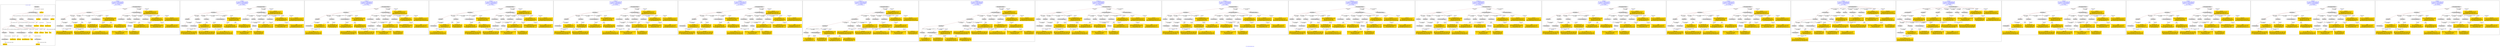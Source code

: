 digraph n0 {
fontcolor="blue"
remincross="true"
label="s27-s-the-huntington.json"
subgraph cluster_0 {
label="1-correct model"
n2[style="filled",color="white",fillcolor="lightgray",label="E12_Production1"];
n3[style="filled",color="white",fillcolor="lightgray",label="E21_Person1"];
n4[style="filled",color="white",fillcolor="lightgray",label="E55_Type1"];
n5[style="filled",color="white",fillcolor="lightgray",label="E52_Time-Span3"];
n6[style="filled",color="white",fillcolor="lightgray",label="E69_Death1"];
n7[style="filled",color="white",fillcolor="lightgray",label="E74_Group1"];
n8[style="filled",color="white",fillcolor="lightgray",label="E82_Actor_Appellation1"];
n9[style="filled",color="white",fillcolor="lightgray",label="E67_Birth1"];
n10[shape="plaintext",style="filled",fillcolor="gold",label="artist_URI"];
n11[style="filled",color="white",fillcolor="lightgray",label="E22_Man-Made_Object1"];
n12[style="filled",color="white",fillcolor="lightgray",label="E35_Title1"];
n13[style="filled",color="white",fillcolor="lightgray",label="E8_Acquisition1"];
n14[shape="plaintext",style="filled",fillcolor="gold",label="description"];
n15[style="filled",color="white",fillcolor="lightgray",label="E54_Dimension1"];
n16[shape="plaintext",style="filled",fillcolor="gold",label="object_uri"];
n17[shape="plaintext",style="filled",fillcolor="gold",label="Artwork_Title"];
n18[style="filled",color="white",fillcolor="lightgray",label="E38_Image1"];
n19[shape="plaintext",style="filled",fillcolor="gold",label="image_url"];
n20[style="filled",color="white",fillcolor="lightgray",label="E52_Time-Span1"];
n21[shape="plaintext",style="filled",fillcolor="gold",label="birth_date"];
n22[style="filled",color="white",fillcolor="lightgray",label="E52_Time-Span2"];
n23[shape="plaintext",style="filled",fillcolor="gold",label="death_date"];
n24[shape="plaintext",style="filled",fillcolor="gold",label="date"];
n25[shape="plaintext",style="filled",fillcolor="gold",label="dimensions_inch"];
n26[shape="plaintext",style="filled",fillcolor="gold",label="medium_uri"];
n27[shape="plaintext",style="filled",fillcolor="gold",label="medium"];
n28[shape="plaintext",style="filled",fillcolor="gold",label="Nationality_URI"];
n29[shape="plaintext",style="filled",fillcolor="gold",label="nationality"];
n30[shape="plaintext",style="filled",fillcolor="gold",label="artist_appellation_uri"];
n31[shape="plaintext",style="filled",fillcolor="gold",label="name"];
n32[shape="plaintext",style="filled",fillcolor="gold",label="credit_line"];
}
subgraph cluster_1 {
label="candidate 0\nlink coherence:0.896551724137931\nnode coherence:0.9259259259259259\nconfidence:0.3240455518894932\nmapping score:0.4687404926051397\ncost:127.99897\n-precision:0.62-recall:0.6"
n34[style="filled",color="white",fillcolor="lightgray",label="E12_Production1"];
n35[style="filled",color="white",fillcolor="lightgray",label="E55_Type1"];
n36[style="filled",color="white",fillcolor="lightgray",label="E21_Person1"];
n37[style="filled",color="white",fillcolor="lightgray",label="E67_Birth1"];
n38[style="filled",color="white",fillcolor="lightgray",label="E69_Death1"];
n39[style="filled",color="white",fillcolor="lightgray",label="E74_Group1"];
n40[style="filled",color="white",fillcolor="lightgray",label="E82_Actor_Appellation1"];
n41[style="filled",color="white",fillcolor="lightgray",label="E22_Man-Made_Object1"];
n42[style="filled",color="white",fillcolor="lightgray",label="E35_Title1"];
n43[style="filled",color="white",fillcolor="lightgray",label="E54_Dimension1"];
n44[style="filled",color="white",fillcolor="lightgray",label="E8_Acquisition1"];
n45[style="filled",color="white",fillcolor="lightgray",label="E33_Linguistic_Object2"];
n46[style="filled",color="white",fillcolor="lightgray",label="E52_Time-Span1"];
n47[style="filled",color="white",fillcolor="lightgray",label="E52_Time-Span3"];
n48[shape="plaintext",style="filled",fillcolor="gold",label="dimensions_inch\n[E54_Dimension,P3_has_note,0.597]\n[E22_Man-Made_Object,classLink,0.155]\n[E55_Type,label,0.129]\n[E34_Inscription,P3_has_note,0.119]"];
n49[shape="plaintext",style="filled",fillcolor="gold",label="death_date\n[E52_Time-Span,P82b_end_of_the_end,0.466]\n[E52_Time-Span,P82_at_some_time_within,0.314]\n[E52_Time-Span,P82a_begin_of_the_begin,0.111]\n[E12_Production,P3_has_note,0.108]"];
n50[shape="plaintext",style="filled",fillcolor="gold",label="credit_line\n[E8_Acquisition,P3_has_note,0.317]\n[E30_Right,P3_has_note,0.243]\n[E33_Linguistic_Object,P3_has_note,0.224]\n[E22_Man-Made_Object,P3_has_note,0.217]"];
n51[shape="plaintext",style="filled",fillcolor="gold",label="date\n[E52_Time-Span,label,0.328]\n[E52_Time-Span,P82_at_some_time_within,0.308]\n[E52_Time-Span,P82b_end_of_the_end,0.184]\n[E52_Time-Span,P82a_begin_of_the_begin,0.179]"];
n52[shape="plaintext",style="filled",fillcolor="gold",label="image_url\n[E38_Image,classLink,0.434]\n[E78_Collection,classLink,0.225]\n[E22_Man-Made_Object,classLink,0.2]\n[E57_Material,label,0.141]"];
n53[shape="plaintext",style="filled",fillcolor="gold",label="medium\n[E29_Design_or_Procedure,P3_has_note,0.301]\n[E57_Material,label,0.266]\n[E55_Type,label,0.259]\n[E57_Material,classLink,0.173]"];
n54[shape="plaintext",style="filled",fillcolor="gold",label="artist_URI\n[E21_Person,classLink,0.336]\n[E39_Actor,classLink,0.325]\n[E82_Actor_Appellation,classLink,0.234]\n[E30_Right,P3_has_note,0.105]"];
n55[shape="plaintext",style="filled",fillcolor="gold",label="Artwork_Title\n[E22_Man-Made_Object,P3_has_note,0.296]\n[E35_Title,label,0.292]\n[E73_Information_Object,P3_has_note,0.243]\n[E33_Linguistic_Object,P3_has_note,0.168]"];
n56[shape="plaintext",style="filled",fillcolor="gold",label="medium_uri\n[E57_Material,classLink,0.351]\n[E55_Type,classLink,0.35]\n[E74_Group,classLink,0.256]\n[E55_Type,label,0.043]"];
n57[shape="plaintext",style="filled",fillcolor="gold",label="name\n[E82_Actor_Appellation,label,0.384]\n[E30_Right,P3_has_note,0.275]\n[E8_Acquisition,P3_has_note,0.171]\n[E22_Man-Made_Object,P3_has_note,0.17]"];
n58[shape="plaintext",style="filled",fillcolor="gold",label="nationality\n[E74_Group,label,0.541]\n[E74_Group,classLink,0.252]\n[E55_Type,label,0.12]\n[E8_Acquisition,P3_has_note,0.087]"];
n59[shape="plaintext",style="filled",fillcolor="gold",label="artist_appellation_uri\n[E82_Actor_Appellation,classLink,0.868]\n[E21_Person,classLink,0.058]\n[E39_Actor,classLink,0.056]\n[E30_Right,P3_has_note,0.018]"];
n60[shape="plaintext",style="filled",fillcolor="gold",label="birth_date\n[E52_Time-Span,P82a_begin_of_the_begin,0.47]\n[E52_Time-Span,P82_at_some_time_within,0.285]\n[E52_Time-Span,P82b_end_of_the_end,0.196]\n[E33_Linguistic_Object,P3_has_note,0.048]"];
n61[shape="plaintext",style="filled",fillcolor="gold",label="object_uri\n[E30_Right,P3_has_note,0.472]\n[E82_Actor_Appellation,label,0.204]\n[E8_Acquisition,P3_has_note,0.195]\n[E35_Title,label,0.129]"];
n62[shape="plaintext",style="filled",fillcolor="gold",label="Nationality_URI\n[E74_Group,classLink,0.635]\n[E55_Type,classLink,0.199]\n[E57_Material,classLink,0.117]\n[E55_Type,label,0.049]"];
n63[shape="plaintext",style="filled",fillcolor="gold",label="description\n[E22_Man-Made_Object,P3_has_note,0.327]\n[E34_Inscription,P3_has_note,0.32]\n[E73_Information_Object,P3_has_note,0.29]\n[E33_Linguistic_Object,P3_has_note,0.062]"];
}
subgraph cluster_2 {
label="candidate 1\nlink coherence:0.896551724137931\nnode coherence:0.9259259259259259\nconfidence:0.3240455518894932\nmapping score:0.4687404926051397\ncost:127.99898\n-precision:0.62-recall:0.6"
n65[style="filled",color="white",fillcolor="lightgray",label="E12_Production1"];
n66[style="filled",color="white",fillcolor="lightgray",label="E55_Type1"];
n67[style="filled",color="white",fillcolor="lightgray",label="E21_Person1"];
n68[style="filled",color="white",fillcolor="lightgray",label="E67_Birth1"];
n69[style="filled",color="white",fillcolor="lightgray",label="E69_Death1"];
n70[style="filled",color="white",fillcolor="lightgray",label="E74_Group1"];
n71[style="filled",color="white",fillcolor="lightgray",label="E82_Actor_Appellation1"];
n72[style="filled",color="white",fillcolor="lightgray",label="E22_Man-Made_Object1"];
n73[style="filled",color="white",fillcolor="lightgray",label="E35_Title1"];
n74[style="filled",color="white",fillcolor="lightgray",label="E54_Dimension1"];
n75[style="filled",color="white",fillcolor="lightgray",label="E8_Acquisition1"];
n76[style="filled",color="white",fillcolor="lightgray",label="E33_Linguistic_Object1"];
n77[style="filled",color="white",fillcolor="lightgray",label="E52_Time-Span1"];
n78[style="filled",color="white",fillcolor="lightgray",label="E52_Time-Span3"];
n79[shape="plaintext",style="filled",fillcolor="gold",label="dimensions_inch\n[E54_Dimension,P3_has_note,0.597]\n[E22_Man-Made_Object,classLink,0.155]\n[E55_Type,label,0.129]\n[E34_Inscription,P3_has_note,0.119]"];
n80[shape="plaintext",style="filled",fillcolor="gold",label="death_date\n[E52_Time-Span,P82b_end_of_the_end,0.466]\n[E52_Time-Span,P82_at_some_time_within,0.314]\n[E52_Time-Span,P82a_begin_of_the_begin,0.111]\n[E12_Production,P3_has_note,0.108]"];
n81[shape="plaintext",style="filled",fillcolor="gold",label="date\n[E52_Time-Span,label,0.328]\n[E52_Time-Span,P82_at_some_time_within,0.308]\n[E52_Time-Span,P82b_end_of_the_end,0.184]\n[E52_Time-Span,P82a_begin_of_the_begin,0.179]"];
n82[shape="plaintext",style="filled",fillcolor="gold",label="image_url\n[E38_Image,classLink,0.434]\n[E78_Collection,classLink,0.225]\n[E22_Man-Made_Object,classLink,0.2]\n[E57_Material,label,0.141]"];
n83[shape="plaintext",style="filled",fillcolor="gold",label="medium\n[E29_Design_or_Procedure,P3_has_note,0.301]\n[E57_Material,label,0.266]\n[E55_Type,label,0.259]\n[E57_Material,classLink,0.173]"];
n84[shape="plaintext",style="filled",fillcolor="gold",label="artist_URI\n[E21_Person,classLink,0.336]\n[E39_Actor,classLink,0.325]\n[E82_Actor_Appellation,classLink,0.234]\n[E30_Right,P3_has_note,0.105]"];
n85[shape="plaintext",style="filled",fillcolor="gold",label="Artwork_Title\n[E22_Man-Made_Object,P3_has_note,0.296]\n[E35_Title,label,0.292]\n[E73_Information_Object,P3_has_note,0.243]\n[E33_Linguistic_Object,P3_has_note,0.168]"];
n86[shape="plaintext",style="filled",fillcolor="gold",label="medium_uri\n[E57_Material,classLink,0.351]\n[E55_Type,classLink,0.35]\n[E74_Group,classLink,0.256]\n[E55_Type,label,0.043]"];
n87[shape="plaintext",style="filled",fillcolor="gold",label="name\n[E82_Actor_Appellation,label,0.384]\n[E30_Right,P3_has_note,0.275]\n[E8_Acquisition,P3_has_note,0.171]\n[E22_Man-Made_Object,P3_has_note,0.17]"];
n88[shape="plaintext",style="filled",fillcolor="gold",label="nationality\n[E74_Group,label,0.541]\n[E74_Group,classLink,0.252]\n[E55_Type,label,0.12]\n[E8_Acquisition,P3_has_note,0.087]"];
n89[shape="plaintext",style="filled",fillcolor="gold",label="artist_appellation_uri\n[E82_Actor_Appellation,classLink,0.868]\n[E21_Person,classLink,0.058]\n[E39_Actor,classLink,0.056]\n[E30_Right,P3_has_note,0.018]"];
n90[shape="plaintext",style="filled",fillcolor="gold",label="birth_date\n[E52_Time-Span,P82a_begin_of_the_begin,0.47]\n[E52_Time-Span,P82_at_some_time_within,0.285]\n[E52_Time-Span,P82b_end_of_the_end,0.196]\n[E33_Linguistic_Object,P3_has_note,0.048]"];
n91[shape="plaintext",style="filled",fillcolor="gold",label="object_uri\n[E30_Right,P3_has_note,0.472]\n[E82_Actor_Appellation,label,0.204]\n[E8_Acquisition,P3_has_note,0.195]\n[E35_Title,label,0.129]"];
n92[shape="plaintext",style="filled",fillcolor="gold",label="Nationality_URI\n[E74_Group,classLink,0.635]\n[E55_Type,classLink,0.199]\n[E57_Material,classLink,0.117]\n[E55_Type,label,0.049]"];
n93[shape="plaintext",style="filled",fillcolor="gold",label="credit_line\n[E8_Acquisition,P3_has_note,0.317]\n[E30_Right,P3_has_note,0.243]\n[E33_Linguistic_Object,P3_has_note,0.224]\n[E22_Man-Made_Object,P3_has_note,0.217]"];
n94[shape="plaintext",style="filled",fillcolor="gold",label="description\n[E22_Man-Made_Object,P3_has_note,0.327]\n[E34_Inscription,P3_has_note,0.32]\n[E73_Information_Object,P3_has_note,0.29]\n[E33_Linguistic_Object,P3_has_note,0.062]"];
}
subgraph cluster_3 {
label="candidate 10\nlink coherence:0.8928571428571429\nnode coherence:0.9259259259259259\nconfidence:0.321966523983197\nmapping score:0.46804748330304097\ncost:27.99901\n-precision:0.61-recall:0.57"
n96[style="filled",color="white",fillcolor="lightgray",label="E12_Production1"];
n97[style="filled",color="white",fillcolor="lightgray",label="E52_Time-Span2"];
n98[style="filled",color="white",fillcolor="lightgray",label="E55_Type1"];
n99[style="filled",color="white",fillcolor="lightgray",label="E21_Person1"];
n100[style="filled",color="white",fillcolor="lightgray",label="E67_Birth1"];
n101[style="filled",color="white",fillcolor="lightgray",label="E74_Group1"];
n102[style="filled",color="white",fillcolor="lightgray",label="E82_Actor_Appellation1"];
n103[style="filled",color="white",fillcolor="lightgray",label="E22_Man-Made_Object1"];
n104[style="filled",color="white",fillcolor="lightgray",label="E35_Title1"];
n105[style="filled",color="white",fillcolor="lightgray",label="E54_Dimension1"];
n106[style="filled",color="white",fillcolor="lightgray",label="E8_Acquisition1"];
n107[style="filled",color="white",fillcolor="lightgray",label="E33_Linguistic_Object2"];
n108[style="filled",color="white",fillcolor="lightgray",label="E52_Time-Span1"];
n109[shape="plaintext",style="filled",fillcolor="gold",label="dimensions_inch\n[E54_Dimension,P3_has_note,0.597]\n[E22_Man-Made_Object,classLink,0.155]\n[E55_Type,label,0.129]\n[E34_Inscription,P3_has_note,0.119]"];
n110[shape="plaintext",style="filled",fillcolor="gold",label="death_date\n[E52_Time-Span,P82b_end_of_the_end,0.466]\n[E52_Time-Span,P82_at_some_time_within,0.314]\n[E52_Time-Span,P82a_begin_of_the_begin,0.111]\n[E12_Production,P3_has_note,0.108]"];
n111[shape="plaintext",style="filled",fillcolor="gold",label="date\n[E52_Time-Span,label,0.328]\n[E52_Time-Span,P82_at_some_time_within,0.308]\n[E52_Time-Span,P82b_end_of_the_end,0.184]\n[E52_Time-Span,P82a_begin_of_the_begin,0.179]"];
n112[shape="plaintext",style="filled",fillcolor="gold",label="credit_line\n[E8_Acquisition,P3_has_note,0.317]\n[E30_Right,P3_has_note,0.243]\n[E33_Linguistic_Object,P3_has_note,0.224]\n[E22_Man-Made_Object,P3_has_note,0.217]"];
n113[shape="plaintext",style="filled",fillcolor="gold",label="image_url\n[E38_Image,classLink,0.434]\n[E78_Collection,classLink,0.225]\n[E22_Man-Made_Object,classLink,0.2]\n[E57_Material,label,0.141]"];
n114[shape="plaintext",style="filled",fillcolor="gold",label="medium\n[E29_Design_or_Procedure,P3_has_note,0.301]\n[E57_Material,label,0.266]\n[E55_Type,label,0.259]\n[E57_Material,classLink,0.173]"];
n115[shape="plaintext",style="filled",fillcolor="gold",label="artist_URI\n[E21_Person,classLink,0.336]\n[E39_Actor,classLink,0.325]\n[E82_Actor_Appellation,classLink,0.234]\n[E30_Right,P3_has_note,0.105]"];
n116[shape="plaintext",style="filled",fillcolor="gold",label="Artwork_Title\n[E22_Man-Made_Object,P3_has_note,0.296]\n[E35_Title,label,0.292]\n[E73_Information_Object,P3_has_note,0.243]\n[E33_Linguistic_Object,P3_has_note,0.168]"];
n117[shape="plaintext",style="filled",fillcolor="gold",label="medium_uri\n[E57_Material,classLink,0.351]\n[E55_Type,classLink,0.35]\n[E74_Group,classLink,0.256]\n[E55_Type,label,0.043]"];
n118[shape="plaintext",style="filled",fillcolor="gold",label="name\n[E82_Actor_Appellation,label,0.384]\n[E30_Right,P3_has_note,0.275]\n[E8_Acquisition,P3_has_note,0.171]\n[E22_Man-Made_Object,P3_has_note,0.17]"];
n119[shape="plaintext",style="filled",fillcolor="gold",label="nationality\n[E74_Group,label,0.541]\n[E74_Group,classLink,0.252]\n[E55_Type,label,0.12]\n[E8_Acquisition,P3_has_note,0.087]"];
n120[shape="plaintext",style="filled",fillcolor="gold",label="artist_appellation_uri\n[E82_Actor_Appellation,classLink,0.868]\n[E21_Person,classLink,0.058]\n[E39_Actor,classLink,0.056]\n[E30_Right,P3_has_note,0.018]"];
n121[shape="plaintext",style="filled",fillcolor="gold",label="object_uri\n[E30_Right,P3_has_note,0.472]\n[E82_Actor_Appellation,label,0.204]\n[E8_Acquisition,P3_has_note,0.195]\n[E35_Title,label,0.129]"];
n122[shape="plaintext",style="filled",fillcolor="gold",label="Nationality_URI\n[E74_Group,classLink,0.635]\n[E55_Type,classLink,0.199]\n[E57_Material,classLink,0.117]\n[E55_Type,label,0.049]"];
n123[shape="plaintext",style="filled",fillcolor="gold",label="birth_date\n[E52_Time-Span,P82a_begin_of_the_begin,0.47]\n[E52_Time-Span,P82_at_some_time_within,0.285]\n[E52_Time-Span,P82b_end_of_the_end,0.196]\n[E33_Linguistic_Object,P3_has_note,0.048]"];
n124[shape="plaintext",style="filled",fillcolor="gold",label="description\n[E22_Man-Made_Object,P3_has_note,0.327]\n[E34_Inscription,P3_has_note,0.32]\n[E73_Information_Object,P3_has_note,0.29]\n[E33_Linguistic_Object,P3_has_note,0.062]"];
}
subgraph cluster_4 {
label="candidate 11\nlink coherence:0.8928571428571429\nnode coherence:0.9259259259259259\nconfidence:0.321966523983197\nmapping score:0.46804748330304097\ncost:27.99902\n-precision:0.61-recall:0.57"
n126[style="filled",color="white",fillcolor="lightgray",label="E12_Production1"];
n127[style="filled",color="white",fillcolor="lightgray",label="E52_Time-Span2"];
n128[style="filled",color="white",fillcolor="lightgray",label="E55_Type1"];
n129[style="filled",color="white",fillcolor="lightgray",label="E21_Person1"];
n130[style="filled",color="white",fillcolor="lightgray",label="E67_Birth1"];
n131[style="filled",color="white",fillcolor="lightgray",label="E74_Group1"];
n132[style="filled",color="white",fillcolor="lightgray",label="E82_Actor_Appellation1"];
n133[style="filled",color="white",fillcolor="lightgray",label="E22_Man-Made_Object1"];
n134[style="filled",color="white",fillcolor="lightgray",label="E35_Title1"];
n135[style="filled",color="white",fillcolor="lightgray",label="E54_Dimension1"];
n136[style="filled",color="white",fillcolor="lightgray",label="E8_Acquisition1"];
n137[style="filled",color="white",fillcolor="lightgray",label="E33_Linguistic_Object1"];
n138[style="filled",color="white",fillcolor="lightgray",label="E52_Time-Span1"];
n139[shape="plaintext",style="filled",fillcolor="gold",label="dimensions_inch\n[E54_Dimension,P3_has_note,0.597]\n[E22_Man-Made_Object,classLink,0.155]\n[E55_Type,label,0.129]\n[E34_Inscription,P3_has_note,0.119]"];
n140[shape="plaintext",style="filled",fillcolor="gold",label="death_date\n[E52_Time-Span,P82b_end_of_the_end,0.466]\n[E52_Time-Span,P82_at_some_time_within,0.314]\n[E52_Time-Span,P82a_begin_of_the_begin,0.111]\n[E12_Production,P3_has_note,0.108]"];
n141[shape="plaintext",style="filled",fillcolor="gold",label="date\n[E52_Time-Span,label,0.328]\n[E52_Time-Span,P82_at_some_time_within,0.308]\n[E52_Time-Span,P82b_end_of_the_end,0.184]\n[E52_Time-Span,P82a_begin_of_the_begin,0.179]"];
n142[shape="plaintext",style="filled",fillcolor="gold",label="image_url\n[E38_Image,classLink,0.434]\n[E78_Collection,classLink,0.225]\n[E22_Man-Made_Object,classLink,0.2]\n[E57_Material,label,0.141]"];
n143[shape="plaintext",style="filled",fillcolor="gold",label="medium\n[E29_Design_or_Procedure,P3_has_note,0.301]\n[E57_Material,label,0.266]\n[E55_Type,label,0.259]\n[E57_Material,classLink,0.173]"];
n144[shape="plaintext",style="filled",fillcolor="gold",label="artist_URI\n[E21_Person,classLink,0.336]\n[E39_Actor,classLink,0.325]\n[E82_Actor_Appellation,classLink,0.234]\n[E30_Right,P3_has_note,0.105]"];
n145[shape="plaintext",style="filled",fillcolor="gold",label="Artwork_Title\n[E22_Man-Made_Object,P3_has_note,0.296]\n[E35_Title,label,0.292]\n[E73_Information_Object,P3_has_note,0.243]\n[E33_Linguistic_Object,P3_has_note,0.168]"];
n146[shape="plaintext",style="filled",fillcolor="gold",label="medium_uri\n[E57_Material,classLink,0.351]\n[E55_Type,classLink,0.35]\n[E74_Group,classLink,0.256]\n[E55_Type,label,0.043]"];
n147[shape="plaintext",style="filled",fillcolor="gold",label="name\n[E82_Actor_Appellation,label,0.384]\n[E30_Right,P3_has_note,0.275]\n[E8_Acquisition,P3_has_note,0.171]\n[E22_Man-Made_Object,P3_has_note,0.17]"];
n148[shape="plaintext",style="filled",fillcolor="gold",label="nationality\n[E74_Group,label,0.541]\n[E74_Group,classLink,0.252]\n[E55_Type,label,0.12]\n[E8_Acquisition,P3_has_note,0.087]"];
n149[shape="plaintext",style="filled",fillcolor="gold",label="artist_appellation_uri\n[E82_Actor_Appellation,classLink,0.868]\n[E21_Person,classLink,0.058]\n[E39_Actor,classLink,0.056]\n[E30_Right,P3_has_note,0.018]"];
n150[shape="plaintext",style="filled",fillcolor="gold",label="object_uri\n[E30_Right,P3_has_note,0.472]\n[E82_Actor_Appellation,label,0.204]\n[E8_Acquisition,P3_has_note,0.195]\n[E35_Title,label,0.129]"];
n151[shape="plaintext",style="filled",fillcolor="gold",label="Nationality_URI\n[E74_Group,classLink,0.635]\n[E55_Type,classLink,0.199]\n[E57_Material,classLink,0.117]\n[E55_Type,label,0.049]"];
n152[shape="plaintext",style="filled",fillcolor="gold",label="credit_line\n[E8_Acquisition,P3_has_note,0.317]\n[E30_Right,P3_has_note,0.243]\n[E33_Linguistic_Object,P3_has_note,0.224]\n[E22_Man-Made_Object,P3_has_note,0.217]"];
n153[shape="plaintext",style="filled",fillcolor="gold",label="birth_date\n[E52_Time-Span,P82a_begin_of_the_begin,0.47]\n[E52_Time-Span,P82_at_some_time_within,0.285]\n[E52_Time-Span,P82b_end_of_the_end,0.196]\n[E33_Linguistic_Object,P3_has_note,0.048]"];
n154[shape="plaintext",style="filled",fillcolor="gold",label="description\n[E22_Man-Made_Object,P3_has_note,0.327]\n[E34_Inscription,P3_has_note,0.32]\n[E73_Information_Object,P3_has_note,0.29]\n[E33_Linguistic_Object,P3_has_note,0.062]"];
}
subgraph cluster_5 {
label="candidate 12\nlink coherence:0.8928571428571429\nnode coherence:0.9259259259259259\nconfidence:0.321966523983197\nmapping score:0.46804748330304097\ncost:126.99901\n-precision:0.68-recall:0.63"
n156[style="filled",color="white",fillcolor="lightgray",label="E12_Production1"];
n157[style="filled",color="white",fillcolor="lightgray",label="E52_Time-Span2"];
n158[style="filled",color="white",fillcolor="lightgray",label="E55_Type1"];
n159[style="filled",color="white",fillcolor="lightgray",label="E21_Person1"];
n160[style="filled",color="white",fillcolor="lightgray",label="E67_Birth1"];
n161[style="filled",color="white",fillcolor="lightgray",label="E74_Group1"];
n162[style="filled",color="white",fillcolor="lightgray",label="E82_Actor_Appellation1"];
n163[style="filled",color="white",fillcolor="lightgray",label="E22_Man-Made_Object1"];
n164[style="filled",color="white",fillcolor="lightgray",label="E35_Title1"];
n165[style="filled",color="white",fillcolor="lightgray",label="E54_Dimension1"];
n166[style="filled",color="white",fillcolor="lightgray",label="E8_Acquisition1"];
n167[style="filled",color="white",fillcolor="lightgray",label="E33_Linguistic_Object2"];
n168[style="filled",color="white",fillcolor="lightgray",label="E52_Time-Span1"];
n169[shape="plaintext",style="filled",fillcolor="gold",label="dimensions_inch\n[E54_Dimension,P3_has_note,0.597]\n[E22_Man-Made_Object,classLink,0.155]\n[E55_Type,label,0.129]\n[E34_Inscription,P3_has_note,0.119]"];
n170[shape="plaintext",style="filled",fillcolor="gold",label="death_date\n[E52_Time-Span,P82b_end_of_the_end,0.466]\n[E52_Time-Span,P82_at_some_time_within,0.314]\n[E52_Time-Span,P82a_begin_of_the_begin,0.111]\n[E12_Production,P3_has_note,0.108]"];
n171[shape="plaintext",style="filled",fillcolor="gold",label="birth_date\n[E52_Time-Span,P82a_begin_of_the_begin,0.47]\n[E52_Time-Span,P82_at_some_time_within,0.285]\n[E52_Time-Span,P82b_end_of_the_end,0.196]\n[E33_Linguistic_Object,P3_has_note,0.048]"];
n172[shape="plaintext",style="filled",fillcolor="gold",label="credit_line\n[E8_Acquisition,P3_has_note,0.317]\n[E30_Right,P3_has_note,0.243]\n[E33_Linguistic_Object,P3_has_note,0.224]\n[E22_Man-Made_Object,P3_has_note,0.217]"];
n173[shape="plaintext",style="filled",fillcolor="gold",label="image_url\n[E38_Image,classLink,0.434]\n[E78_Collection,classLink,0.225]\n[E22_Man-Made_Object,classLink,0.2]\n[E57_Material,label,0.141]"];
n174[shape="plaintext",style="filled",fillcolor="gold",label="medium\n[E29_Design_or_Procedure,P3_has_note,0.301]\n[E57_Material,label,0.266]\n[E55_Type,label,0.259]\n[E57_Material,classLink,0.173]"];
n175[shape="plaintext",style="filled",fillcolor="gold",label="artist_URI\n[E21_Person,classLink,0.336]\n[E39_Actor,classLink,0.325]\n[E82_Actor_Appellation,classLink,0.234]\n[E30_Right,P3_has_note,0.105]"];
n176[shape="plaintext",style="filled",fillcolor="gold",label="Artwork_Title\n[E22_Man-Made_Object,P3_has_note,0.296]\n[E35_Title,label,0.292]\n[E73_Information_Object,P3_has_note,0.243]\n[E33_Linguistic_Object,P3_has_note,0.168]"];
n177[shape="plaintext",style="filled",fillcolor="gold",label="medium_uri\n[E57_Material,classLink,0.351]\n[E55_Type,classLink,0.35]\n[E74_Group,classLink,0.256]\n[E55_Type,label,0.043]"];
n178[shape="plaintext",style="filled",fillcolor="gold",label="name\n[E82_Actor_Appellation,label,0.384]\n[E30_Right,P3_has_note,0.275]\n[E8_Acquisition,P3_has_note,0.171]\n[E22_Man-Made_Object,P3_has_note,0.17]"];
n179[shape="plaintext",style="filled",fillcolor="gold",label="nationality\n[E74_Group,label,0.541]\n[E74_Group,classLink,0.252]\n[E55_Type,label,0.12]\n[E8_Acquisition,P3_has_note,0.087]"];
n180[shape="plaintext",style="filled",fillcolor="gold",label="artist_appellation_uri\n[E82_Actor_Appellation,classLink,0.868]\n[E21_Person,classLink,0.058]\n[E39_Actor,classLink,0.056]\n[E30_Right,P3_has_note,0.018]"];
n181[shape="plaintext",style="filled",fillcolor="gold",label="object_uri\n[E30_Right,P3_has_note,0.472]\n[E82_Actor_Appellation,label,0.204]\n[E8_Acquisition,P3_has_note,0.195]\n[E35_Title,label,0.129]"];
n182[shape="plaintext",style="filled",fillcolor="gold",label="Nationality_URI\n[E74_Group,classLink,0.635]\n[E55_Type,classLink,0.199]\n[E57_Material,classLink,0.117]\n[E55_Type,label,0.049]"];
n183[shape="plaintext",style="filled",fillcolor="gold",label="date\n[E52_Time-Span,label,0.328]\n[E52_Time-Span,P82_at_some_time_within,0.308]\n[E52_Time-Span,P82b_end_of_the_end,0.184]\n[E52_Time-Span,P82a_begin_of_the_begin,0.179]"];
n184[shape="plaintext",style="filled",fillcolor="gold",label="description\n[E22_Man-Made_Object,P3_has_note,0.327]\n[E34_Inscription,P3_has_note,0.32]\n[E73_Information_Object,P3_has_note,0.29]\n[E33_Linguistic_Object,P3_has_note,0.062]"];
}
subgraph cluster_6 {
label="candidate 13\nlink coherence:0.8928571428571429\nnode coherence:0.9259259259259259\nconfidence:0.321966523983197\nmapping score:0.46804748330304097\ncost:126.99902\n-precision:0.68-recall:0.63"
n186[style="filled",color="white",fillcolor="lightgray",label="E12_Production1"];
n187[style="filled",color="white",fillcolor="lightgray",label="E52_Time-Span2"];
n188[style="filled",color="white",fillcolor="lightgray",label="E55_Type1"];
n189[style="filled",color="white",fillcolor="lightgray",label="E21_Person1"];
n190[style="filled",color="white",fillcolor="lightgray",label="E67_Birth1"];
n191[style="filled",color="white",fillcolor="lightgray",label="E74_Group1"];
n192[style="filled",color="white",fillcolor="lightgray",label="E82_Actor_Appellation1"];
n193[style="filled",color="white",fillcolor="lightgray",label="E22_Man-Made_Object1"];
n194[style="filled",color="white",fillcolor="lightgray",label="E35_Title1"];
n195[style="filled",color="white",fillcolor="lightgray",label="E54_Dimension1"];
n196[style="filled",color="white",fillcolor="lightgray",label="E8_Acquisition1"];
n197[style="filled",color="white",fillcolor="lightgray",label="E33_Linguistic_Object1"];
n198[style="filled",color="white",fillcolor="lightgray",label="E52_Time-Span1"];
n199[shape="plaintext",style="filled",fillcolor="gold",label="dimensions_inch\n[E54_Dimension,P3_has_note,0.597]\n[E22_Man-Made_Object,classLink,0.155]\n[E55_Type,label,0.129]\n[E34_Inscription,P3_has_note,0.119]"];
n200[shape="plaintext",style="filled",fillcolor="gold",label="death_date\n[E52_Time-Span,P82b_end_of_the_end,0.466]\n[E52_Time-Span,P82_at_some_time_within,0.314]\n[E52_Time-Span,P82a_begin_of_the_begin,0.111]\n[E12_Production,P3_has_note,0.108]"];
n201[shape="plaintext",style="filled",fillcolor="gold",label="birth_date\n[E52_Time-Span,P82a_begin_of_the_begin,0.47]\n[E52_Time-Span,P82_at_some_time_within,0.285]\n[E52_Time-Span,P82b_end_of_the_end,0.196]\n[E33_Linguistic_Object,P3_has_note,0.048]"];
n202[shape="plaintext",style="filled",fillcolor="gold",label="image_url\n[E38_Image,classLink,0.434]\n[E78_Collection,classLink,0.225]\n[E22_Man-Made_Object,classLink,0.2]\n[E57_Material,label,0.141]"];
n203[shape="plaintext",style="filled",fillcolor="gold",label="medium\n[E29_Design_or_Procedure,P3_has_note,0.301]\n[E57_Material,label,0.266]\n[E55_Type,label,0.259]\n[E57_Material,classLink,0.173]"];
n204[shape="plaintext",style="filled",fillcolor="gold",label="artist_URI\n[E21_Person,classLink,0.336]\n[E39_Actor,classLink,0.325]\n[E82_Actor_Appellation,classLink,0.234]\n[E30_Right,P3_has_note,0.105]"];
n205[shape="plaintext",style="filled",fillcolor="gold",label="Artwork_Title\n[E22_Man-Made_Object,P3_has_note,0.296]\n[E35_Title,label,0.292]\n[E73_Information_Object,P3_has_note,0.243]\n[E33_Linguistic_Object,P3_has_note,0.168]"];
n206[shape="plaintext",style="filled",fillcolor="gold",label="medium_uri\n[E57_Material,classLink,0.351]\n[E55_Type,classLink,0.35]\n[E74_Group,classLink,0.256]\n[E55_Type,label,0.043]"];
n207[shape="plaintext",style="filled",fillcolor="gold",label="name\n[E82_Actor_Appellation,label,0.384]\n[E30_Right,P3_has_note,0.275]\n[E8_Acquisition,P3_has_note,0.171]\n[E22_Man-Made_Object,P3_has_note,0.17]"];
n208[shape="plaintext",style="filled",fillcolor="gold",label="nationality\n[E74_Group,label,0.541]\n[E74_Group,classLink,0.252]\n[E55_Type,label,0.12]\n[E8_Acquisition,P3_has_note,0.087]"];
n209[shape="plaintext",style="filled",fillcolor="gold",label="artist_appellation_uri\n[E82_Actor_Appellation,classLink,0.868]\n[E21_Person,classLink,0.058]\n[E39_Actor,classLink,0.056]\n[E30_Right,P3_has_note,0.018]"];
n210[shape="plaintext",style="filled",fillcolor="gold",label="object_uri\n[E30_Right,P3_has_note,0.472]\n[E82_Actor_Appellation,label,0.204]\n[E8_Acquisition,P3_has_note,0.195]\n[E35_Title,label,0.129]"];
n211[shape="plaintext",style="filled",fillcolor="gold",label="Nationality_URI\n[E74_Group,classLink,0.635]\n[E55_Type,classLink,0.199]\n[E57_Material,classLink,0.117]\n[E55_Type,label,0.049]"];
n212[shape="plaintext",style="filled",fillcolor="gold",label="credit_line\n[E8_Acquisition,P3_has_note,0.317]\n[E30_Right,P3_has_note,0.243]\n[E33_Linguistic_Object,P3_has_note,0.224]\n[E22_Man-Made_Object,P3_has_note,0.217]"];
n213[shape="plaintext",style="filled",fillcolor="gold",label="date\n[E52_Time-Span,label,0.328]\n[E52_Time-Span,P82_at_some_time_within,0.308]\n[E52_Time-Span,P82b_end_of_the_end,0.184]\n[E52_Time-Span,P82a_begin_of_the_begin,0.179]"];
n214[shape="plaintext",style="filled",fillcolor="gold",label="description\n[E22_Man-Made_Object,P3_has_note,0.327]\n[E34_Inscription,P3_has_note,0.32]\n[E73_Information_Object,P3_has_note,0.29]\n[E33_Linguistic_Object,P3_has_note,0.062]"];
}
subgraph cluster_7 {
label="candidate 14\nlink coherence:0.8846153846153846\nnode coherence:0.8846153846153846\nconfidence:0.3335400293798491\nmapping score:0.4685518046650779\ncost:25.99901\n-precision:0.65-recall:0.57"
n216[style="filled",color="white",fillcolor="lightgray",label="E12_Production1"];
n217[style="filled",color="white",fillcolor="lightgray",label="E21_Person1"];
n218[style="filled",color="white",fillcolor="lightgray",label="E52_Time-Span2"];
n219[style="filled",color="white",fillcolor="lightgray",label="E55_Type1"];
n220[style="filled",color="white",fillcolor="lightgray",label="E74_Group1"];
n221[style="filled",color="white",fillcolor="lightgray",label="E82_Actor_Appellation1"];
n222[style="filled",color="white",fillcolor="lightgray",label="E22_Man-Made_Object1"];
n223[style="filled",color="white",fillcolor="lightgray",label="E35_Title1"];
n224[style="filled",color="white",fillcolor="lightgray",label="E54_Dimension1"];
n225[style="filled",color="white",fillcolor="lightgray",label="E8_Acquisition1"];
n226[style="filled",color="white",fillcolor="lightgray",label="E33_Linguistic_Object2"];
n227[shape="plaintext",style="filled",fillcolor="gold",label="dimensions_inch\n[E54_Dimension,P3_has_note,0.597]\n[E22_Man-Made_Object,classLink,0.155]\n[E55_Type,label,0.129]\n[E34_Inscription,P3_has_note,0.119]"];
n228[shape="plaintext",style="filled",fillcolor="gold",label="death_date\n[E52_Time-Span,P82b_end_of_the_end,0.466]\n[E52_Time-Span,P82_at_some_time_within,0.314]\n[E52_Time-Span,P82a_begin_of_the_begin,0.111]\n[E12_Production,P3_has_note,0.108]"];
n229[shape="plaintext",style="filled",fillcolor="gold",label="credit_line\n[E8_Acquisition,P3_has_note,0.317]\n[E30_Right,P3_has_note,0.243]\n[E33_Linguistic_Object,P3_has_note,0.224]\n[E22_Man-Made_Object,P3_has_note,0.217]"];
n230[shape="plaintext",style="filled",fillcolor="gold",label="image_url\n[E38_Image,classLink,0.434]\n[E78_Collection,classLink,0.225]\n[E22_Man-Made_Object,classLink,0.2]\n[E57_Material,label,0.141]"];
n231[shape="plaintext",style="filled",fillcolor="gold",label="medium\n[E29_Design_or_Procedure,P3_has_note,0.301]\n[E57_Material,label,0.266]\n[E55_Type,label,0.259]\n[E57_Material,classLink,0.173]"];
n232[shape="plaintext",style="filled",fillcolor="gold",label="artist_URI\n[E21_Person,classLink,0.336]\n[E39_Actor,classLink,0.325]\n[E82_Actor_Appellation,classLink,0.234]\n[E30_Right,P3_has_note,0.105]"];
n233[shape="plaintext",style="filled",fillcolor="gold",label="Artwork_Title\n[E22_Man-Made_Object,P3_has_note,0.296]\n[E35_Title,label,0.292]\n[E73_Information_Object,P3_has_note,0.243]\n[E33_Linguistic_Object,P3_has_note,0.168]"];
n234[shape="plaintext",style="filled",fillcolor="gold",label="medium_uri\n[E57_Material,classLink,0.351]\n[E55_Type,classLink,0.35]\n[E74_Group,classLink,0.256]\n[E55_Type,label,0.043]"];
n235[shape="plaintext",style="filled",fillcolor="gold",label="name\n[E82_Actor_Appellation,label,0.384]\n[E30_Right,P3_has_note,0.275]\n[E8_Acquisition,P3_has_note,0.171]\n[E22_Man-Made_Object,P3_has_note,0.17]"];
n236[shape="plaintext",style="filled",fillcolor="gold",label="nationality\n[E74_Group,label,0.541]\n[E74_Group,classLink,0.252]\n[E55_Type,label,0.12]\n[E8_Acquisition,P3_has_note,0.087]"];
n237[shape="plaintext",style="filled",fillcolor="gold",label="artist_appellation_uri\n[E82_Actor_Appellation,classLink,0.868]\n[E21_Person,classLink,0.058]\n[E39_Actor,classLink,0.056]\n[E30_Right,P3_has_note,0.018]"];
n238[shape="plaintext",style="filled",fillcolor="gold",label="object_uri\n[E30_Right,P3_has_note,0.472]\n[E82_Actor_Appellation,label,0.204]\n[E8_Acquisition,P3_has_note,0.195]\n[E35_Title,label,0.129]"];
n239[shape="plaintext",style="filled",fillcolor="gold",label="Nationality_URI\n[E74_Group,classLink,0.635]\n[E55_Type,classLink,0.199]\n[E57_Material,classLink,0.117]\n[E55_Type,label,0.049]"];
n240[shape="plaintext",style="filled",fillcolor="gold",label="birth_date\n[E52_Time-Span,P82a_begin_of_the_begin,0.47]\n[E52_Time-Span,P82_at_some_time_within,0.285]\n[E52_Time-Span,P82b_end_of_the_end,0.196]\n[E33_Linguistic_Object,P3_has_note,0.048]"];
n241[shape="plaintext",style="filled",fillcolor="gold",label="date\n[E52_Time-Span,label,0.328]\n[E52_Time-Span,P82_at_some_time_within,0.308]\n[E52_Time-Span,P82b_end_of_the_end,0.184]\n[E52_Time-Span,P82a_begin_of_the_begin,0.179]"];
n242[shape="plaintext",style="filled",fillcolor="gold",label="description\n[E22_Man-Made_Object,P3_has_note,0.327]\n[E34_Inscription,P3_has_note,0.32]\n[E73_Information_Object,P3_has_note,0.29]\n[E33_Linguistic_Object,P3_has_note,0.062]"];
}
subgraph cluster_8 {
label="candidate 15\nlink coherence:0.8846153846153846\nnode coherence:0.8846153846153846\nconfidence:0.3335400293798491\nmapping score:0.4685518046650779\ncost:25.99902\n-precision:0.65-recall:0.57"
n244[style="filled",color="white",fillcolor="lightgray",label="E12_Production1"];
n245[style="filled",color="white",fillcolor="lightgray",label="E21_Person1"];
n246[style="filled",color="white",fillcolor="lightgray",label="E52_Time-Span2"];
n247[style="filled",color="white",fillcolor="lightgray",label="E55_Type1"];
n248[style="filled",color="white",fillcolor="lightgray",label="E74_Group1"];
n249[style="filled",color="white",fillcolor="lightgray",label="E82_Actor_Appellation1"];
n250[style="filled",color="white",fillcolor="lightgray",label="E22_Man-Made_Object1"];
n251[style="filled",color="white",fillcolor="lightgray",label="E35_Title1"];
n252[style="filled",color="white",fillcolor="lightgray",label="E54_Dimension1"];
n253[style="filled",color="white",fillcolor="lightgray",label="E8_Acquisition1"];
n254[style="filled",color="white",fillcolor="lightgray",label="E33_Linguistic_Object1"];
n255[shape="plaintext",style="filled",fillcolor="gold",label="dimensions_inch\n[E54_Dimension,P3_has_note,0.597]\n[E22_Man-Made_Object,classLink,0.155]\n[E55_Type,label,0.129]\n[E34_Inscription,P3_has_note,0.119]"];
n256[shape="plaintext",style="filled",fillcolor="gold",label="death_date\n[E52_Time-Span,P82b_end_of_the_end,0.466]\n[E52_Time-Span,P82_at_some_time_within,0.314]\n[E52_Time-Span,P82a_begin_of_the_begin,0.111]\n[E12_Production,P3_has_note,0.108]"];
n257[shape="plaintext",style="filled",fillcolor="gold",label="image_url\n[E38_Image,classLink,0.434]\n[E78_Collection,classLink,0.225]\n[E22_Man-Made_Object,classLink,0.2]\n[E57_Material,label,0.141]"];
n258[shape="plaintext",style="filled",fillcolor="gold",label="medium\n[E29_Design_or_Procedure,P3_has_note,0.301]\n[E57_Material,label,0.266]\n[E55_Type,label,0.259]\n[E57_Material,classLink,0.173]"];
n259[shape="plaintext",style="filled",fillcolor="gold",label="artist_URI\n[E21_Person,classLink,0.336]\n[E39_Actor,classLink,0.325]\n[E82_Actor_Appellation,classLink,0.234]\n[E30_Right,P3_has_note,0.105]"];
n260[shape="plaintext",style="filled",fillcolor="gold",label="Artwork_Title\n[E22_Man-Made_Object,P3_has_note,0.296]\n[E35_Title,label,0.292]\n[E73_Information_Object,P3_has_note,0.243]\n[E33_Linguistic_Object,P3_has_note,0.168]"];
n261[shape="plaintext",style="filled",fillcolor="gold",label="medium_uri\n[E57_Material,classLink,0.351]\n[E55_Type,classLink,0.35]\n[E74_Group,classLink,0.256]\n[E55_Type,label,0.043]"];
n262[shape="plaintext",style="filled",fillcolor="gold",label="name\n[E82_Actor_Appellation,label,0.384]\n[E30_Right,P3_has_note,0.275]\n[E8_Acquisition,P3_has_note,0.171]\n[E22_Man-Made_Object,P3_has_note,0.17]"];
n263[shape="plaintext",style="filled",fillcolor="gold",label="nationality\n[E74_Group,label,0.541]\n[E74_Group,classLink,0.252]\n[E55_Type,label,0.12]\n[E8_Acquisition,P3_has_note,0.087]"];
n264[shape="plaintext",style="filled",fillcolor="gold",label="artist_appellation_uri\n[E82_Actor_Appellation,classLink,0.868]\n[E21_Person,classLink,0.058]\n[E39_Actor,classLink,0.056]\n[E30_Right,P3_has_note,0.018]"];
n265[shape="plaintext",style="filled",fillcolor="gold",label="object_uri\n[E30_Right,P3_has_note,0.472]\n[E82_Actor_Appellation,label,0.204]\n[E8_Acquisition,P3_has_note,0.195]\n[E35_Title,label,0.129]"];
n266[shape="plaintext",style="filled",fillcolor="gold",label="Nationality_URI\n[E74_Group,classLink,0.635]\n[E55_Type,classLink,0.199]\n[E57_Material,classLink,0.117]\n[E55_Type,label,0.049]"];
n267[shape="plaintext",style="filled",fillcolor="gold",label="birth_date\n[E52_Time-Span,P82a_begin_of_the_begin,0.47]\n[E52_Time-Span,P82_at_some_time_within,0.285]\n[E52_Time-Span,P82b_end_of_the_end,0.196]\n[E33_Linguistic_Object,P3_has_note,0.048]"];
n268[shape="plaintext",style="filled",fillcolor="gold",label="credit_line\n[E8_Acquisition,P3_has_note,0.317]\n[E30_Right,P3_has_note,0.243]\n[E33_Linguistic_Object,P3_has_note,0.224]\n[E22_Man-Made_Object,P3_has_note,0.217]"];
n269[shape="plaintext",style="filled",fillcolor="gold",label="date\n[E52_Time-Span,label,0.328]\n[E52_Time-Span,P82_at_some_time_within,0.308]\n[E52_Time-Span,P82b_end_of_the_end,0.184]\n[E52_Time-Span,P82a_begin_of_the_begin,0.179]"];
n270[shape="plaintext",style="filled",fillcolor="gold",label="description\n[E22_Man-Made_Object,P3_has_note,0.327]\n[E34_Inscription,P3_has_note,0.32]\n[E73_Information_Object,P3_has_note,0.29]\n[E33_Linguistic_Object,P3_has_note,0.062]"];
}
subgraph cluster_9 {
label="candidate 16\nlink coherence:0.8666666666666667\nnode coherence:0.9259259259259259\nconfidence:0.3240455518894932\nmapping score:0.4687404926051397\ncost:227.99897\n-precision:0.6-recall:0.6"
n272[style="filled",color="white",fillcolor="lightgray",label="E12_Production1"];
n273[style="filled",color="white",fillcolor="lightgray",label="E55_Type1"];
n274[style="filled",color="white",fillcolor="lightgray",label="E21_Person1"];
n275[style="filled",color="white",fillcolor="lightgray",label="E67_Birth1"];
n276[style="filled",color="white",fillcolor="lightgray",label="E69_Death1"];
n277[style="filled",color="white",fillcolor="lightgray",label="E74_Group1"];
n278[style="filled",color="white",fillcolor="lightgray",label="E82_Actor_Appellation1"];
n279[style="filled",color="white",fillcolor="lightgray",label="E22_Man-Made_Object1"];
n280[style="filled",color="white",fillcolor="lightgray",label="E35_Title1"];
n281[style="filled",color="white",fillcolor="lightgray",label="E54_Dimension1"];
n282[style="filled",color="white",fillcolor="lightgray",label="E8_Acquisition1"];
n283[style="filled",color="white",fillcolor="lightgray",label="E33_Linguistic_Object2"];
n284[style="filled",color="white",fillcolor="lightgray",label="E52_Time-Span1"];
n285[style="filled",color="white",fillcolor="lightgray",label="E52_Time-Span3"];
n286[style="filled",color="white",fillcolor="lightgray",label="E33_Linguistic_Object1"];
n287[shape="plaintext",style="filled",fillcolor="gold",label="dimensions_inch\n[E54_Dimension,P3_has_note,0.597]\n[E22_Man-Made_Object,classLink,0.155]\n[E55_Type,label,0.129]\n[E34_Inscription,P3_has_note,0.119]"];
n288[shape="plaintext",style="filled",fillcolor="gold",label="death_date\n[E52_Time-Span,P82b_end_of_the_end,0.466]\n[E52_Time-Span,P82_at_some_time_within,0.314]\n[E52_Time-Span,P82a_begin_of_the_begin,0.111]\n[E12_Production,P3_has_note,0.108]"];
n289[shape="plaintext",style="filled",fillcolor="gold",label="date\n[E52_Time-Span,label,0.328]\n[E52_Time-Span,P82_at_some_time_within,0.308]\n[E52_Time-Span,P82b_end_of_the_end,0.184]\n[E52_Time-Span,P82a_begin_of_the_begin,0.179]"];
n290[shape="plaintext",style="filled",fillcolor="gold",label="image_url\n[E38_Image,classLink,0.434]\n[E78_Collection,classLink,0.225]\n[E22_Man-Made_Object,classLink,0.2]\n[E57_Material,label,0.141]"];
n291[shape="plaintext",style="filled",fillcolor="gold",label="medium\n[E29_Design_or_Procedure,P3_has_note,0.301]\n[E57_Material,label,0.266]\n[E55_Type,label,0.259]\n[E57_Material,classLink,0.173]"];
n292[shape="plaintext",style="filled",fillcolor="gold",label="artist_URI\n[E21_Person,classLink,0.336]\n[E39_Actor,classLink,0.325]\n[E82_Actor_Appellation,classLink,0.234]\n[E30_Right,P3_has_note,0.105]"];
n293[shape="plaintext",style="filled",fillcolor="gold",label="Artwork_Title\n[E22_Man-Made_Object,P3_has_note,0.296]\n[E35_Title,label,0.292]\n[E73_Information_Object,P3_has_note,0.243]\n[E33_Linguistic_Object,P3_has_note,0.168]"];
n294[shape="plaintext",style="filled",fillcolor="gold",label="medium_uri\n[E57_Material,classLink,0.351]\n[E55_Type,classLink,0.35]\n[E74_Group,classLink,0.256]\n[E55_Type,label,0.043]"];
n295[shape="plaintext",style="filled",fillcolor="gold",label="name\n[E82_Actor_Appellation,label,0.384]\n[E30_Right,P3_has_note,0.275]\n[E8_Acquisition,P3_has_note,0.171]\n[E22_Man-Made_Object,P3_has_note,0.17]"];
n296[shape="plaintext",style="filled",fillcolor="gold",label="nationality\n[E74_Group,label,0.541]\n[E74_Group,classLink,0.252]\n[E55_Type,label,0.12]\n[E8_Acquisition,P3_has_note,0.087]"];
n297[shape="plaintext",style="filled",fillcolor="gold",label="artist_appellation_uri\n[E82_Actor_Appellation,classLink,0.868]\n[E21_Person,classLink,0.058]\n[E39_Actor,classLink,0.056]\n[E30_Right,P3_has_note,0.018]"];
n298[shape="plaintext",style="filled",fillcolor="gold",label="birth_date\n[E52_Time-Span,P82a_begin_of_the_begin,0.47]\n[E52_Time-Span,P82_at_some_time_within,0.285]\n[E52_Time-Span,P82b_end_of_the_end,0.196]\n[E33_Linguistic_Object,P3_has_note,0.048]"];
n299[shape="plaintext",style="filled",fillcolor="gold",label="object_uri\n[E30_Right,P3_has_note,0.472]\n[E82_Actor_Appellation,label,0.204]\n[E8_Acquisition,P3_has_note,0.195]\n[E35_Title,label,0.129]"];
n300[shape="plaintext",style="filled",fillcolor="gold",label="Nationality_URI\n[E74_Group,classLink,0.635]\n[E55_Type,classLink,0.199]\n[E57_Material,classLink,0.117]\n[E55_Type,label,0.049]"];
n301[shape="plaintext",style="filled",fillcolor="gold",label="credit_line\n[E8_Acquisition,P3_has_note,0.317]\n[E30_Right,P3_has_note,0.243]\n[E33_Linguistic_Object,P3_has_note,0.224]\n[E22_Man-Made_Object,P3_has_note,0.217]"];
n302[shape="plaintext",style="filled",fillcolor="gold",label="description\n[E22_Man-Made_Object,P3_has_note,0.327]\n[E34_Inscription,P3_has_note,0.32]\n[E73_Information_Object,P3_has_note,0.29]\n[E33_Linguistic_Object,P3_has_note,0.062]"];
}
subgraph cluster_10 {
label="candidate 17\nlink coherence:0.8666666666666667\nnode coherence:0.9259259259259259\nconfidence:0.3240455518894932\nmapping score:0.4687404926051397\ncost:227.99898\n-precision:0.6-recall:0.6"
n304[style="filled",color="white",fillcolor="lightgray",label="E12_Production1"];
n305[style="filled",color="white",fillcolor="lightgray",label="E55_Type1"];
n306[style="filled",color="white",fillcolor="lightgray",label="E21_Person1"];
n307[style="filled",color="white",fillcolor="lightgray",label="E67_Birth1"];
n308[style="filled",color="white",fillcolor="lightgray",label="E69_Death1"];
n309[style="filled",color="white",fillcolor="lightgray",label="E74_Group1"];
n310[style="filled",color="white",fillcolor="lightgray",label="E82_Actor_Appellation1"];
n311[style="filled",color="white",fillcolor="lightgray",label="E22_Man-Made_Object1"];
n312[style="filled",color="white",fillcolor="lightgray",label="E35_Title1"];
n313[style="filled",color="white",fillcolor="lightgray",label="E54_Dimension1"];
n314[style="filled",color="white",fillcolor="lightgray",label="E8_Acquisition1"];
n315[style="filled",color="white",fillcolor="lightgray",label="E33_Linguistic_Object1"];
n316[style="filled",color="white",fillcolor="lightgray",label="E52_Time-Span1"];
n317[style="filled",color="white",fillcolor="lightgray",label="E52_Time-Span3"];
n318[style="filled",color="white",fillcolor="lightgray",label="E33_Linguistic_Object2"];
n319[shape="plaintext",style="filled",fillcolor="gold",label="dimensions_inch\n[E54_Dimension,P3_has_note,0.597]\n[E22_Man-Made_Object,classLink,0.155]\n[E55_Type,label,0.129]\n[E34_Inscription,P3_has_note,0.119]"];
n320[shape="plaintext",style="filled",fillcolor="gold",label="death_date\n[E52_Time-Span,P82b_end_of_the_end,0.466]\n[E52_Time-Span,P82_at_some_time_within,0.314]\n[E52_Time-Span,P82a_begin_of_the_begin,0.111]\n[E12_Production,P3_has_note,0.108]"];
n321[shape="plaintext",style="filled",fillcolor="gold",label="credit_line\n[E8_Acquisition,P3_has_note,0.317]\n[E30_Right,P3_has_note,0.243]\n[E33_Linguistic_Object,P3_has_note,0.224]\n[E22_Man-Made_Object,P3_has_note,0.217]"];
n322[shape="plaintext",style="filled",fillcolor="gold",label="date\n[E52_Time-Span,label,0.328]\n[E52_Time-Span,P82_at_some_time_within,0.308]\n[E52_Time-Span,P82b_end_of_the_end,0.184]\n[E52_Time-Span,P82a_begin_of_the_begin,0.179]"];
n323[shape="plaintext",style="filled",fillcolor="gold",label="image_url\n[E38_Image,classLink,0.434]\n[E78_Collection,classLink,0.225]\n[E22_Man-Made_Object,classLink,0.2]\n[E57_Material,label,0.141]"];
n324[shape="plaintext",style="filled",fillcolor="gold",label="medium\n[E29_Design_or_Procedure,P3_has_note,0.301]\n[E57_Material,label,0.266]\n[E55_Type,label,0.259]\n[E57_Material,classLink,0.173]"];
n325[shape="plaintext",style="filled",fillcolor="gold",label="artist_URI\n[E21_Person,classLink,0.336]\n[E39_Actor,classLink,0.325]\n[E82_Actor_Appellation,classLink,0.234]\n[E30_Right,P3_has_note,0.105]"];
n326[shape="plaintext",style="filled",fillcolor="gold",label="Artwork_Title\n[E22_Man-Made_Object,P3_has_note,0.296]\n[E35_Title,label,0.292]\n[E73_Information_Object,P3_has_note,0.243]\n[E33_Linguistic_Object,P3_has_note,0.168]"];
n327[shape="plaintext",style="filled",fillcolor="gold",label="medium_uri\n[E57_Material,classLink,0.351]\n[E55_Type,classLink,0.35]\n[E74_Group,classLink,0.256]\n[E55_Type,label,0.043]"];
n328[shape="plaintext",style="filled",fillcolor="gold",label="name\n[E82_Actor_Appellation,label,0.384]\n[E30_Right,P3_has_note,0.275]\n[E8_Acquisition,P3_has_note,0.171]\n[E22_Man-Made_Object,P3_has_note,0.17]"];
n329[shape="plaintext",style="filled",fillcolor="gold",label="nationality\n[E74_Group,label,0.541]\n[E74_Group,classLink,0.252]\n[E55_Type,label,0.12]\n[E8_Acquisition,P3_has_note,0.087]"];
n330[shape="plaintext",style="filled",fillcolor="gold",label="artist_appellation_uri\n[E82_Actor_Appellation,classLink,0.868]\n[E21_Person,classLink,0.058]\n[E39_Actor,classLink,0.056]\n[E30_Right,P3_has_note,0.018]"];
n331[shape="plaintext",style="filled",fillcolor="gold",label="birth_date\n[E52_Time-Span,P82a_begin_of_the_begin,0.47]\n[E52_Time-Span,P82_at_some_time_within,0.285]\n[E52_Time-Span,P82b_end_of_the_end,0.196]\n[E33_Linguistic_Object,P3_has_note,0.048]"];
n332[shape="plaintext",style="filled",fillcolor="gold",label="object_uri\n[E30_Right,P3_has_note,0.472]\n[E82_Actor_Appellation,label,0.204]\n[E8_Acquisition,P3_has_note,0.195]\n[E35_Title,label,0.129]"];
n333[shape="plaintext",style="filled",fillcolor="gold",label="Nationality_URI\n[E74_Group,classLink,0.635]\n[E55_Type,classLink,0.199]\n[E57_Material,classLink,0.117]\n[E55_Type,label,0.049]"];
n334[shape="plaintext",style="filled",fillcolor="gold",label="description\n[E22_Man-Made_Object,P3_has_note,0.327]\n[E34_Inscription,P3_has_note,0.32]\n[E73_Information_Object,P3_has_note,0.29]\n[E33_Linguistic_Object,P3_has_note,0.062]"];
}
subgraph cluster_11 {
label="candidate 18\nlink coherence:0.8666666666666667\nnode coherence:0.9259259259259259\nconfidence:0.321966523983197\nmapping score:0.46804748330304097\ncost:227.99897\n-precision:0.63-recall:0.63"
n336[style="filled",color="white",fillcolor="lightgray",label="E12_Production1"];
n337[style="filled",color="white",fillcolor="lightgray",label="E55_Type1"];
n338[style="filled",color="white",fillcolor="lightgray",label="E21_Person1"];
n339[style="filled",color="white",fillcolor="lightgray",label="E67_Birth1"];
n340[style="filled",color="white",fillcolor="lightgray",label="E69_Death1"];
n341[style="filled",color="white",fillcolor="lightgray",label="E74_Group1"];
n342[style="filled",color="white",fillcolor="lightgray",label="E82_Actor_Appellation1"];
n343[style="filled",color="white",fillcolor="lightgray",label="E22_Man-Made_Object1"];
n344[style="filled",color="white",fillcolor="lightgray",label="E35_Title1"];
n345[style="filled",color="white",fillcolor="lightgray",label="E54_Dimension1"];
n346[style="filled",color="white",fillcolor="lightgray",label="E8_Acquisition1"];
n347[style="filled",color="white",fillcolor="lightgray",label="E33_Linguistic_Object2"];
n348[style="filled",color="white",fillcolor="lightgray",label="E52_Time-Span1"];
n349[style="filled",color="white",fillcolor="lightgray",label="E52_Time-Span3"];
n350[style="filled",color="white",fillcolor="lightgray",label="E33_Linguistic_Object1"];
n351[shape="plaintext",style="filled",fillcolor="gold",label="dimensions_inch\n[E54_Dimension,P3_has_note,0.597]\n[E22_Man-Made_Object,classLink,0.155]\n[E55_Type,label,0.129]\n[E34_Inscription,P3_has_note,0.119]"];
n352[shape="plaintext",style="filled",fillcolor="gold",label="death_date\n[E52_Time-Span,P82b_end_of_the_end,0.466]\n[E52_Time-Span,P82_at_some_time_within,0.314]\n[E52_Time-Span,P82a_begin_of_the_begin,0.111]\n[E12_Production,P3_has_note,0.108]"];
n353[shape="plaintext",style="filled",fillcolor="gold",label="birth_date\n[E52_Time-Span,P82a_begin_of_the_begin,0.47]\n[E52_Time-Span,P82_at_some_time_within,0.285]\n[E52_Time-Span,P82b_end_of_the_end,0.196]\n[E33_Linguistic_Object,P3_has_note,0.048]"];
n354[shape="plaintext",style="filled",fillcolor="gold",label="date\n[E52_Time-Span,label,0.328]\n[E52_Time-Span,P82_at_some_time_within,0.308]\n[E52_Time-Span,P82b_end_of_the_end,0.184]\n[E52_Time-Span,P82a_begin_of_the_begin,0.179]"];
n355[shape="plaintext",style="filled",fillcolor="gold",label="image_url\n[E38_Image,classLink,0.434]\n[E78_Collection,classLink,0.225]\n[E22_Man-Made_Object,classLink,0.2]\n[E57_Material,label,0.141]"];
n356[shape="plaintext",style="filled",fillcolor="gold",label="medium\n[E29_Design_or_Procedure,P3_has_note,0.301]\n[E57_Material,label,0.266]\n[E55_Type,label,0.259]\n[E57_Material,classLink,0.173]"];
n357[shape="plaintext",style="filled",fillcolor="gold",label="artist_URI\n[E21_Person,classLink,0.336]\n[E39_Actor,classLink,0.325]\n[E82_Actor_Appellation,classLink,0.234]\n[E30_Right,P3_has_note,0.105]"];
n358[shape="plaintext",style="filled",fillcolor="gold",label="Artwork_Title\n[E22_Man-Made_Object,P3_has_note,0.296]\n[E35_Title,label,0.292]\n[E73_Information_Object,P3_has_note,0.243]\n[E33_Linguistic_Object,P3_has_note,0.168]"];
n359[shape="plaintext",style="filled",fillcolor="gold",label="medium_uri\n[E57_Material,classLink,0.351]\n[E55_Type,classLink,0.35]\n[E74_Group,classLink,0.256]\n[E55_Type,label,0.043]"];
n360[shape="plaintext",style="filled",fillcolor="gold",label="name\n[E82_Actor_Appellation,label,0.384]\n[E30_Right,P3_has_note,0.275]\n[E8_Acquisition,P3_has_note,0.171]\n[E22_Man-Made_Object,P3_has_note,0.17]"];
n361[shape="plaintext",style="filled",fillcolor="gold",label="nationality\n[E74_Group,label,0.541]\n[E74_Group,classLink,0.252]\n[E55_Type,label,0.12]\n[E8_Acquisition,P3_has_note,0.087]"];
n362[shape="plaintext",style="filled",fillcolor="gold",label="artist_appellation_uri\n[E82_Actor_Appellation,classLink,0.868]\n[E21_Person,classLink,0.058]\n[E39_Actor,classLink,0.056]\n[E30_Right,P3_has_note,0.018]"];
n363[shape="plaintext",style="filled",fillcolor="gold",label="object_uri\n[E30_Right,P3_has_note,0.472]\n[E82_Actor_Appellation,label,0.204]\n[E8_Acquisition,P3_has_note,0.195]\n[E35_Title,label,0.129]"];
n364[shape="plaintext",style="filled",fillcolor="gold",label="Nationality_URI\n[E74_Group,classLink,0.635]\n[E55_Type,classLink,0.199]\n[E57_Material,classLink,0.117]\n[E55_Type,label,0.049]"];
n365[shape="plaintext",style="filled",fillcolor="gold",label="credit_line\n[E8_Acquisition,P3_has_note,0.317]\n[E30_Right,P3_has_note,0.243]\n[E33_Linguistic_Object,P3_has_note,0.224]\n[E22_Man-Made_Object,P3_has_note,0.217]"];
n366[shape="plaintext",style="filled",fillcolor="gold",label="description\n[E22_Man-Made_Object,P3_has_note,0.327]\n[E34_Inscription,P3_has_note,0.32]\n[E73_Information_Object,P3_has_note,0.29]\n[E33_Linguistic_Object,P3_has_note,0.062]"];
}
subgraph cluster_12 {
label="candidate 19\nlink coherence:0.8666666666666667\nnode coherence:0.9259259259259259\nconfidence:0.321966523983197\nmapping score:0.46804748330304097\ncost:227.99898\n-precision:0.63-recall:0.63"
n368[style="filled",color="white",fillcolor="lightgray",label="E12_Production1"];
n369[style="filled",color="white",fillcolor="lightgray",label="E55_Type1"];
n370[style="filled",color="white",fillcolor="lightgray",label="E21_Person1"];
n371[style="filled",color="white",fillcolor="lightgray",label="E67_Birth1"];
n372[style="filled",color="white",fillcolor="lightgray",label="E69_Death1"];
n373[style="filled",color="white",fillcolor="lightgray",label="E74_Group1"];
n374[style="filled",color="white",fillcolor="lightgray",label="E82_Actor_Appellation1"];
n375[style="filled",color="white",fillcolor="lightgray",label="E22_Man-Made_Object1"];
n376[style="filled",color="white",fillcolor="lightgray",label="E35_Title1"];
n377[style="filled",color="white",fillcolor="lightgray",label="E54_Dimension1"];
n378[style="filled",color="white",fillcolor="lightgray",label="E8_Acquisition1"];
n379[style="filled",color="white",fillcolor="lightgray",label="E33_Linguistic_Object1"];
n380[style="filled",color="white",fillcolor="lightgray",label="E52_Time-Span1"];
n381[style="filled",color="white",fillcolor="lightgray",label="E52_Time-Span3"];
n382[style="filled",color="white",fillcolor="lightgray",label="E33_Linguistic_Object2"];
n383[shape="plaintext",style="filled",fillcolor="gold",label="dimensions_inch\n[E54_Dimension,P3_has_note,0.597]\n[E22_Man-Made_Object,classLink,0.155]\n[E55_Type,label,0.129]\n[E34_Inscription,P3_has_note,0.119]"];
n384[shape="plaintext",style="filled",fillcolor="gold",label="death_date\n[E52_Time-Span,P82b_end_of_the_end,0.466]\n[E52_Time-Span,P82_at_some_time_within,0.314]\n[E52_Time-Span,P82a_begin_of_the_begin,0.111]\n[E12_Production,P3_has_note,0.108]"];
n385[shape="plaintext",style="filled",fillcolor="gold",label="birth_date\n[E52_Time-Span,P82a_begin_of_the_begin,0.47]\n[E52_Time-Span,P82_at_some_time_within,0.285]\n[E52_Time-Span,P82b_end_of_the_end,0.196]\n[E33_Linguistic_Object,P3_has_note,0.048]"];
n386[shape="plaintext",style="filled",fillcolor="gold",label="credit_line\n[E8_Acquisition,P3_has_note,0.317]\n[E30_Right,P3_has_note,0.243]\n[E33_Linguistic_Object,P3_has_note,0.224]\n[E22_Man-Made_Object,P3_has_note,0.217]"];
n387[shape="plaintext",style="filled",fillcolor="gold",label="date\n[E52_Time-Span,label,0.328]\n[E52_Time-Span,P82_at_some_time_within,0.308]\n[E52_Time-Span,P82b_end_of_the_end,0.184]\n[E52_Time-Span,P82a_begin_of_the_begin,0.179]"];
n388[shape="plaintext",style="filled",fillcolor="gold",label="image_url\n[E38_Image,classLink,0.434]\n[E78_Collection,classLink,0.225]\n[E22_Man-Made_Object,classLink,0.2]\n[E57_Material,label,0.141]"];
n389[shape="plaintext",style="filled",fillcolor="gold",label="medium\n[E29_Design_or_Procedure,P3_has_note,0.301]\n[E57_Material,label,0.266]\n[E55_Type,label,0.259]\n[E57_Material,classLink,0.173]"];
n390[shape="plaintext",style="filled",fillcolor="gold",label="artist_URI\n[E21_Person,classLink,0.336]\n[E39_Actor,classLink,0.325]\n[E82_Actor_Appellation,classLink,0.234]\n[E30_Right,P3_has_note,0.105]"];
n391[shape="plaintext",style="filled",fillcolor="gold",label="Artwork_Title\n[E22_Man-Made_Object,P3_has_note,0.296]\n[E35_Title,label,0.292]\n[E73_Information_Object,P3_has_note,0.243]\n[E33_Linguistic_Object,P3_has_note,0.168]"];
n392[shape="plaintext",style="filled",fillcolor="gold",label="medium_uri\n[E57_Material,classLink,0.351]\n[E55_Type,classLink,0.35]\n[E74_Group,classLink,0.256]\n[E55_Type,label,0.043]"];
n393[shape="plaintext",style="filled",fillcolor="gold",label="name\n[E82_Actor_Appellation,label,0.384]\n[E30_Right,P3_has_note,0.275]\n[E8_Acquisition,P3_has_note,0.171]\n[E22_Man-Made_Object,P3_has_note,0.17]"];
n394[shape="plaintext",style="filled",fillcolor="gold",label="nationality\n[E74_Group,label,0.541]\n[E74_Group,classLink,0.252]\n[E55_Type,label,0.12]\n[E8_Acquisition,P3_has_note,0.087]"];
n395[shape="plaintext",style="filled",fillcolor="gold",label="artist_appellation_uri\n[E82_Actor_Appellation,classLink,0.868]\n[E21_Person,classLink,0.058]\n[E39_Actor,classLink,0.056]\n[E30_Right,P3_has_note,0.018]"];
n396[shape="plaintext",style="filled",fillcolor="gold",label="object_uri\n[E30_Right,P3_has_note,0.472]\n[E82_Actor_Appellation,label,0.204]\n[E8_Acquisition,P3_has_note,0.195]\n[E35_Title,label,0.129]"];
n397[shape="plaintext",style="filled",fillcolor="gold",label="Nationality_URI\n[E74_Group,classLink,0.635]\n[E55_Type,classLink,0.199]\n[E57_Material,classLink,0.117]\n[E55_Type,label,0.049]"];
n398[shape="plaintext",style="filled",fillcolor="gold",label="description\n[E22_Man-Made_Object,P3_has_note,0.327]\n[E34_Inscription,P3_has_note,0.32]\n[E73_Information_Object,P3_has_note,0.29]\n[E33_Linguistic_Object,P3_has_note,0.062]"];
}
subgraph cluster_13 {
label="candidate 2\nlink coherence:0.896551724137931\nnode coherence:0.9259259259259259\nconfidence:0.321966523983197\nmapping score:0.46804748330304097\ncost:127.99897\n-precision:0.66-recall:0.63"
n400[style="filled",color="white",fillcolor="lightgray",label="E12_Production1"];
n401[style="filled",color="white",fillcolor="lightgray",label="E55_Type1"];
n402[style="filled",color="white",fillcolor="lightgray",label="E21_Person1"];
n403[style="filled",color="white",fillcolor="lightgray",label="E67_Birth1"];
n404[style="filled",color="white",fillcolor="lightgray",label="E69_Death1"];
n405[style="filled",color="white",fillcolor="lightgray",label="E74_Group1"];
n406[style="filled",color="white",fillcolor="lightgray",label="E82_Actor_Appellation1"];
n407[style="filled",color="white",fillcolor="lightgray",label="E22_Man-Made_Object1"];
n408[style="filled",color="white",fillcolor="lightgray",label="E35_Title1"];
n409[style="filled",color="white",fillcolor="lightgray",label="E54_Dimension1"];
n410[style="filled",color="white",fillcolor="lightgray",label="E8_Acquisition1"];
n411[style="filled",color="white",fillcolor="lightgray",label="E33_Linguistic_Object2"];
n412[style="filled",color="white",fillcolor="lightgray",label="E52_Time-Span1"];
n413[style="filled",color="white",fillcolor="lightgray",label="E52_Time-Span3"];
n414[shape="plaintext",style="filled",fillcolor="gold",label="dimensions_inch\n[E54_Dimension,P3_has_note,0.597]\n[E22_Man-Made_Object,classLink,0.155]\n[E55_Type,label,0.129]\n[E34_Inscription,P3_has_note,0.119]"];
n415[shape="plaintext",style="filled",fillcolor="gold",label="death_date\n[E52_Time-Span,P82b_end_of_the_end,0.466]\n[E52_Time-Span,P82_at_some_time_within,0.314]\n[E52_Time-Span,P82a_begin_of_the_begin,0.111]\n[E12_Production,P3_has_note,0.108]"];
n416[shape="plaintext",style="filled",fillcolor="gold",label="birth_date\n[E52_Time-Span,P82a_begin_of_the_begin,0.47]\n[E52_Time-Span,P82_at_some_time_within,0.285]\n[E52_Time-Span,P82b_end_of_the_end,0.196]\n[E33_Linguistic_Object,P3_has_note,0.048]"];
n417[shape="plaintext",style="filled",fillcolor="gold",label="credit_line\n[E8_Acquisition,P3_has_note,0.317]\n[E30_Right,P3_has_note,0.243]\n[E33_Linguistic_Object,P3_has_note,0.224]\n[E22_Man-Made_Object,P3_has_note,0.217]"];
n418[shape="plaintext",style="filled",fillcolor="gold",label="date\n[E52_Time-Span,label,0.328]\n[E52_Time-Span,P82_at_some_time_within,0.308]\n[E52_Time-Span,P82b_end_of_the_end,0.184]\n[E52_Time-Span,P82a_begin_of_the_begin,0.179]"];
n419[shape="plaintext",style="filled",fillcolor="gold",label="image_url\n[E38_Image,classLink,0.434]\n[E78_Collection,classLink,0.225]\n[E22_Man-Made_Object,classLink,0.2]\n[E57_Material,label,0.141]"];
n420[shape="plaintext",style="filled",fillcolor="gold",label="medium\n[E29_Design_or_Procedure,P3_has_note,0.301]\n[E57_Material,label,0.266]\n[E55_Type,label,0.259]\n[E57_Material,classLink,0.173]"];
n421[shape="plaintext",style="filled",fillcolor="gold",label="artist_URI\n[E21_Person,classLink,0.336]\n[E39_Actor,classLink,0.325]\n[E82_Actor_Appellation,classLink,0.234]\n[E30_Right,P3_has_note,0.105]"];
n422[shape="plaintext",style="filled",fillcolor="gold",label="Artwork_Title\n[E22_Man-Made_Object,P3_has_note,0.296]\n[E35_Title,label,0.292]\n[E73_Information_Object,P3_has_note,0.243]\n[E33_Linguistic_Object,P3_has_note,0.168]"];
n423[shape="plaintext",style="filled",fillcolor="gold",label="medium_uri\n[E57_Material,classLink,0.351]\n[E55_Type,classLink,0.35]\n[E74_Group,classLink,0.256]\n[E55_Type,label,0.043]"];
n424[shape="plaintext",style="filled",fillcolor="gold",label="name\n[E82_Actor_Appellation,label,0.384]\n[E30_Right,P3_has_note,0.275]\n[E8_Acquisition,P3_has_note,0.171]\n[E22_Man-Made_Object,P3_has_note,0.17]"];
n425[shape="plaintext",style="filled",fillcolor="gold",label="nationality\n[E74_Group,label,0.541]\n[E74_Group,classLink,0.252]\n[E55_Type,label,0.12]\n[E8_Acquisition,P3_has_note,0.087]"];
n426[shape="plaintext",style="filled",fillcolor="gold",label="artist_appellation_uri\n[E82_Actor_Appellation,classLink,0.868]\n[E21_Person,classLink,0.058]\n[E39_Actor,classLink,0.056]\n[E30_Right,P3_has_note,0.018]"];
n427[shape="plaintext",style="filled",fillcolor="gold",label="object_uri\n[E30_Right,P3_has_note,0.472]\n[E82_Actor_Appellation,label,0.204]\n[E8_Acquisition,P3_has_note,0.195]\n[E35_Title,label,0.129]"];
n428[shape="plaintext",style="filled",fillcolor="gold",label="Nationality_URI\n[E74_Group,classLink,0.635]\n[E55_Type,classLink,0.199]\n[E57_Material,classLink,0.117]\n[E55_Type,label,0.049]"];
n429[shape="plaintext",style="filled",fillcolor="gold",label="description\n[E22_Man-Made_Object,P3_has_note,0.327]\n[E34_Inscription,P3_has_note,0.32]\n[E73_Information_Object,P3_has_note,0.29]\n[E33_Linguistic_Object,P3_has_note,0.062]"];
}
subgraph cluster_14 {
label="candidate 3\nlink coherence:0.896551724137931\nnode coherence:0.9259259259259259\nconfidence:0.321966523983197\nmapping score:0.46804748330304097\ncost:127.99898\n-precision:0.66-recall:0.63"
n431[style="filled",color="white",fillcolor="lightgray",label="E12_Production1"];
n432[style="filled",color="white",fillcolor="lightgray",label="E55_Type1"];
n433[style="filled",color="white",fillcolor="lightgray",label="E21_Person1"];
n434[style="filled",color="white",fillcolor="lightgray",label="E67_Birth1"];
n435[style="filled",color="white",fillcolor="lightgray",label="E69_Death1"];
n436[style="filled",color="white",fillcolor="lightgray",label="E74_Group1"];
n437[style="filled",color="white",fillcolor="lightgray",label="E82_Actor_Appellation1"];
n438[style="filled",color="white",fillcolor="lightgray",label="E22_Man-Made_Object1"];
n439[style="filled",color="white",fillcolor="lightgray",label="E35_Title1"];
n440[style="filled",color="white",fillcolor="lightgray",label="E54_Dimension1"];
n441[style="filled",color="white",fillcolor="lightgray",label="E8_Acquisition1"];
n442[style="filled",color="white",fillcolor="lightgray",label="E33_Linguistic_Object1"];
n443[style="filled",color="white",fillcolor="lightgray",label="E52_Time-Span1"];
n444[style="filled",color="white",fillcolor="lightgray",label="E52_Time-Span3"];
n445[shape="plaintext",style="filled",fillcolor="gold",label="dimensions_inch\n[E54_Dimension,P3_has_note,0.597]\n[E22_Man-Made_Object,classLink,0.155]\n[E55_Type,label,0.129]\n[E34_Inscription,P3_has_note,0.119]"];
n446[shape="plaintext",style="filled",fillcolor="gold",label="death_date\n[E52_Time-Span,P82b_end_of_the_end,0.466]\n[E52_Time-Span,P82_at_some_time_within,0.314]\n[E52_Time-Span,P82a_begin_of_the_begin,0.111]\n[E12_Production,P3_has_note,0.108]"];
n447[shape="plaintext",style="filled",fillcolor="gold",label="birth_date\n[E52_Time-Span,P82a_begin_of_the_begin,0.47]\n[E52_Time-Span,P82_at_some_time_within,0.285]\n[E52_Time-Span,P82b_end_of_the_end,0.196]\n[E33_Linguistic_Object,P3_has_note,0.048]"];
n448[shape="plaintext",style="filled",fillcolor="gold",label="date\n[E52_Time-Span,label,0.328]\n[E52_Time-Span,P82_at_some_time_within,0.308]\n[E52_Time-Span,P82b_end_of_the_end,0.184]\n[E52_Time-Span,P82a_begin_of_the_begin,0.179]"];
n449[shape="plaintext",style="filled",fillcolor="gold",label="image_url\n[E38_Image,classLink,0.434]\n[E78_Collection,classLink,0.225]\n[E22_Man-Made_Object,classLink,0.2]\n[E57_Material,label,0.141]"];
n450[shape="plaintext",style="filled",fillcolor="gold",label="medium\n[E29_Design_or_Procedure,P3_has_note,0.301]\n[E57_Material,label,0.266]\n[E55_Type,label,0.259]\n[E57_Material,classLink,0.173]"];
n451[shape="plaintext",style="filled",fillcolor="gold",label="artist_URI\n[E21_Person,classLink,0.336]\n[E39_Actor,classLink,0.325]\n[E82_Actor_Appellation,classLink,0.234]\n[E30_Right,P3_has_note,0.105]"];
n452[shape="plaintext",style="filled",fillcolor="gold",label="Artwork_Title\n[E22_Man-Made_Object,P3_has_note,0.296]\n[E35_Title,label,0.292]\n[E73_Information_Object,P3_has_note,0.243]\n[E33_Linguistic_Object,P3_has_note,0.168]"];
n453[shape="plaintext",style="filled",fillcolor="gold",label="medium_uri\n[E57_Material,classLink,0.351]\n[E55_Type,classLink,0.35]\n[E74_Group,classLink,0.256]\n[E55_Type,label,0.043]"];
n454[shape="plaintext",style="filled",fillcolor="gold",label="name\n[E82_Actor_Appellation,label,0.384]\n[E30_Right,P3_has_note,0.275]\n[E8_Acquisition,P3_has_note,0.171]\n[E22_Man-Made_Object,P3_has_note,0.17]"];
n455[shape="plaintext",style="filled",fillcolor="gold",label="nationality\n[E74_Group,label,0.541]\n[E74_Group,classLink,0.252]\n[E55_Type,label,0.12]\n[E8_Acquisition,P3_has_note,0.087]"];
n456[shape="plaintext",style="filled",fillcolor="gold",label="artist_appellation_uri\n[E82_Actor_Appellation,classLink,0.868]\n[E21_Person,classLink,0.058]\n[E39_Actor,classLink,0.056]\n[E30_Right,P3_has_note,0.018]"];
n457[shape="plaintext",style="filled",fillcolor="gold",label="object_uri\n[E30_Right,P3_has_note,0.472]\n[E82_Actor_Appellation,label,0.204]\n[E8_Acquisition,P3_has_note,0.195]\n[E35_Title,label,0.129]"];
n458[shape="plaintext",style="filled",fillcolor="gold",label="Nationality_URI\n[E74_Group,classLink,0.635]\n[E55_Type,classLink,0.199]\n[E57_Material,classLink,0.117]\n[E55_Type,label,0.049]"];
n459[shape="plaintext",style="filled",fillcolor="gold",label="credit_line\n[E8_Acquisition,P3_has_note,0.317]\n[E30_Right,P3_has_note,0.243]\n[E33_Linguistic_Object,P3_has_note,0.224]\n[E22_Man-Made_Object,P3_has_note,0.217]"];
n460[shape="plaintext",style="filled",fillcolor="gold",label="description\n[E22_Man-Made_Object,P3_has_note,0.327]\n[E34_Inscription,P3_has_note,0.32]\n[E73_Information_Object,P3_has_note,0.29]\n[E33_Linguistic_Object,P3_has_note,0.062]"];
}
subgraph cluster_15 {
label="candidate 4\nlink coherence:0.8928571428571429\nnode coherence:0.8888888888888888\nconfidence:0.4264196189140418\nmapping score:0.49051950260097693\ncost:27.9989\n-precision:0.79-recall:0.73"
n462[style="filled",color="white",fillcolor="lightgray",label="E12_Production1"];
n463[style="filled",color="white",fillcolor="lightgray",label="E21_Person1"];
n464[style="filled",color="white",fillcolor="lightgray",label="E52_Time-Span2"];
n465[style="filled",color="white",fillcolor="lightgray",label="E55_Type1"];
n466[style="filled",color="white",fillcolor="lightgray",label="E67_Birth1"];
n467[style="filled",color="white",fillcolor="lightgray",label="E74_Group1"];
n468[style="filled",color="white",fillcolor="lightgray",label="E82_Actor_Appellation1"];
n469[style="filled",color="white",fillcolor="lightgray",label="E22_Man-Made_Object1"];
n470[style="filled",color="white",fillcolor="lightgray",label="E30_Right1"];
n471[style="filled",color="white",fillcolor="lightgray",label="E35_Title1"];
n472[style="filled",color="white",fillcolor="lightgray",label="E54_Dimension1"];
n473[style="filled",color="white",fillcolor="lightgray",label="E8_Acquisition1"];
n474[style="filled",color="white",fillcolor="lightgray",label="E52_Time-Span1"];
n475[shape="plaintext",style="filled",fillcolor="gold",label="dimensions_inch\n[E54_Dimension,P3_has_note,0.597]\n[E22_Man-Made_Object,classLink,0.155]\n[E55_Type,label,0.129]\n[E34_Inscription,P3_has_note,0.119]"];
n476[shape="plaintext",style="filled",fillcolor="gold",label="death_date\n[E52_Time-Span,P82b_end_of_the_end,0.466]\n[E52_Time-Span,P82_at_some_time_within,0.314]\n[E52_Time-Span,P82a_begin_of_the_begin,0.111]\n[E12_Production,P3_has_note,0.108]"];
n477[shape="plaintext",style="filled",fillcolor="gold",label="date\n[E52_Time-Span,label,0.328]\n[E52_Time-Span,P82_at_some_time_within,0.308]\n[E52_Time-Span,P82b_end_of_the_end,0.184]\n[E52_Time-Span,P82a_begin_of_the_begin,0.179]"];
n478[shape="plaintext",style="filled",fillcolor="gold",label="image_url\n[E38_Image,classLink,0.434]\n[E78_Collection,classLink,0.225]\n[E22_Man-Made_Object,classLink,0.2]\n[E57_Material,label,0.141]"];
n479[shape="plaintext",style="filled",fillcolor="gold",label="medium\n[E29_Design_or_Procedure,P3_has_note,0.301]\n[E57_Material,label,0.266]\n[E55_Type,label,0.259]\n[E57_Material,classLink,0.173]"];
n480[shape="plaintext",style="filled",fillcolor="gold",label="artist_appellation_uri\n[E82_Actor_Appellation,classLink,0.868]\n[E21_Person,classLink,0.058]\n[E39_Actor,classLink,0.056]\n[E30_Right,P3_has_note,0.018]"];
n481[shape="plaintext",style="filled",fillcolor="gold",label="Artwork_Title\n[E22_Man-Made_Object,P3_has_note,0.296]\n[E35_Title,label,0.292]\n[E73_Information_Object,P3_has_note,0.243]\n[E33_Linguistic_Object,P3_has_note,0.168]"];
n482[shape="plaintext",style="filled",fillcolor="gold",label="credit_line\n[E8_Acquisition,P3_has_note,0.317]\n[E30_Right,P3_has_note,0.243]\n[E33_Linguistic_Object,P3_has_note,0.224]\n[E22_Man-Made_Object,P3_has_note,0.217]"];
n483[shape="plaintext",style="filled",fillcolor="gold",label="medium_uri\n[E57_Material,classLink,0.351]\n[E55_Type,classLink,0.35]\n[E74_Group,classLink,0.256]\n[E55_Type,label,0.043]"];
n484[shape="plaintext",style="filled",fillcolor="gold",label="object_uri\n[E30_Right,P3_has_note,0.472]\n[E82_Actor_Appellation,label,0.204]\n[E8_Acquisition,P3_has_note,0.195]\n[E35_Title,label,0.129]"];
n485[shape="plaintext",style="filled",fillcolor="gold",label="nationality\n[E74_Group,label,0.541]\n[E74_Group,classLink,0.252]\n[E55_Type,label,0.12]\n[E8_Acquisition,P3_has_note,0.087]"];
n486[shape="plaintext",style="filled",fillcolor="gold",label="artist_URI\n[E21_Person,classLink,0.336]\n[E39_Actor,classLink,0.325]\n[E82_Actor_Appellation,classLink,0.234]\n[E30_Right,P3_has_note,0.105]"];
n487[shape="plaintext",style="filled",fillcolor="gold",label="name\n[E82_Actor_Appellation,label,0.384]\n[E30_Right,P3_has_note,0.275]\n[E8_Acquisition,P3_has_note,0.171]\n[E22_Man-Made_Object,P3_has_note,0.17]"];
n488[shape="plaintext",style="filled",fillcolor="gold",label="Nationality_URI\n[E74_Group,classLink,0.635]\n[E55_Type,classLink,0.199]\n[E57_Material,classLink,0.117]\n[E55_Type,label,0.049]"];
n489[shape="plaintext",style="filled",fillcolor="gold",label="birth_date\n[E52_Time-Span,P82a_begin_of_the_begin,0.47]\n[E52_Time-Span,P82_at_some_time_within,0.285]\n[E52_Time-Span,P82b_end_of_the_end,0.196]\n[E33_Linguistic_Object,P3_has_note,0.048]"];
n490[shape="plaintext",style="filled",fillcolor="gold",label="description\n[E22_Man-Made_Object,P3_has_note,0.327]\n[E34_Inscription,P3_has_note,0.32]\n[E73_Information_Object,P3_has_note,0.29]\n[E33_Linguistic_Object,P3_has_note,0.062]"];
}
subgraph cluster_16 {
label="candidate 5\nlink coherence:0.8928571428571429\nnode coherence:0.8888888888888888\nconfidence:0.4264196189140418\nmapping score:0.49051950260097693\ncost:27.99895\n-precision:0.75-recall:0.7"
n492[style="filled",color="white",fillcolor="lightgray",label="E12_Production1"];
n493[style="filled",color="white",fillcolor="lightgray",label="E21_Person1"];
n494[style="filled",color="white",fillcolor="lightgray",label="E52_Time-Span2"];
n495[style="filled",color="white",fillcolor="lightgray",label="E67_Birth1"];
n496[style="filled",color="white",fillcolor="lightgray",label="E74_Group1"];
n497[style="filled",color="white",fillcolor="lightgray",label="E82_Actor_Appellation1"];
n498[style="filled",color="white",fillcolor="lightgray",label="E22_Man-Made_Object1"];
n499[style="filled",color="white",fillcolor="lightgray",label="E30_Right1"];
n500[style="filled",color="white",fillcolor="lightgray",label="E35_Title1"];
n501[style="filled",color="white",fillcolor="lightgray",label="E54_Dimension1"];
n502[style="filled",color="white",fillcolor="lightgray",label="E55_Type2"];
n503[style="filled",color="white",fillcolor="lightgray",label="E8_Acquisition1"];
n504[style="filled",color="white",fillcolor="lightgray",label="E52_Time-Span1"];
n505[shape="plaintext",style="filled",fillcolor="gold",label="medium\n[E29_Design_or_Procedure,P3_has_note,0.301]\n[E57_Material,label,0.266]\n[E55_Type,label,0.259]\n[E57_Material,classLink,0.173]"];
n506[shape="plaintext",style="filled",fillcolor="gold",label="dimensions_inch\n[E54_Dimension,P3_has_note,0.597]\n[E22_Man-Made_Object,classLink,0.155]\n[E55_Type,label,0.129]\n[E34_Inscription,P3_has_note,0.119]"];
n507[shape="plaintext",style="filled",fillcolor="gold",label="death_date\n[E52_Time-Span,P82b_end_of_the_end,0.466]\n[E52_Time-Span,P82_at_some_time_within,0.314]\n[E52_Time-Span,P82a_begin_of_the_begin,0.111]\n[E12_Production,P3_has_note,0.108]"];
n508[shape="plaintext",style="filled",fillcolor="gold",label="date\n[E52_Time-Span,label,0.328]\n[E52_Time-Span,P82_at_some_time_within,0.308]\n[E52_Time-Span,P82b_end_of_the_end,0.184]\n[E52_Time-Span,P82a_begin_of_the_begin,0.179]"];
n509[shape="plaintext",style="filled",fillcolor="gold",label="image_url\n[E38_Image,classLink,0.434]\n[E78_Collection,classLink,0.225]\n[E22_Man-Made_Object,classLink,0.2]\n[E57_Material,label,0.141]"];
n510[shape="plaintext",style="filled",fillcolor="gold",label="artist_appellation_uri\n[E82_Actor_Appellation,classLink,0.868]\n[E21_Person,classLink,0.058]\n[E39_Actor,classLink,0.056]\n[E30_Right,P3_has_note,0.018]"];
n511[shape="plaintext",style="filled",fillcolor="gold",label="Artwork_Title\n[E22_Man-Made_Object,P3_has_note,0.296]\n[E35_Title,label,0.292]\n[E73_Information_Object,P3_has_note,0.243]\n[E33_Linguistic_Object,P3_has_note,0.168]"];
n512[shape="plaintext",style="filled",fillcolor="gold",label="credit_line\n[E8_Acquisition,P3_has_note,0.317]\n[E30_Right,P3_has_note,0.243]\n[E33_Linguistic_Object,P3_has_note,0.224]\n[E22_Man-Made_Object,P3_has_note,0.217]"];
n513[shape="plaintext",style="filled",fillcolor="gold",label="medium_uri\n[E57_Material,classLink,0.351]\n[E55_Type,classLink,0.35]\n[E74_Group,classLink,0.256]\n[E55_Type,label,0.043]"];
n514[shape="plaintext",style="filled",fillcolor="gold",label="object_uri\n[E30_Right,P3_has_note,0.472]\n[E82_Actor_Appellation,label,0.204]\n[E8_Acquisition,P3_has_note,0.195]\n[E35_Title,label,0.129]"];
n515[shape="plaintext",style="filled",fillcolor="gold",label="nationality\n[E74_Group,label,0.541]\n[E74_Group,classLink,0.252]\n[E55_Type,label,0.12]\n[E8_Acquisition,P3_has_note,0.087]"];
n516[shape="plaintext",style="filled",fillcolor="gold",label="artist_URI\n[E21_Person,classLink,0.336]\n[E39_Actor,classLink,0.325]\n[E82_Actor_Appellation,classLink,0.234]\n[E30_Right,P3_has_note,0.105]"];
n517[shape="plaintext",style="filled",fillcolor="gold",label="name\n[E82_Actor_Appellation,label,0.384]\n[E30_Right,P3_has_note,0.275]\n[E8_Acquisition,P3_has_note,0.171]\n[E22_Man-Made_Object,P3_has_note,0.17]"];
n518[shape="plaintext",style="filled",fillcolor="gold",label="Nationality_URI\n[E74_Group,classLink,0.635]\n[E55_Type,classLink,0.199]\n[E57_Material,classLink,0.117]\n[E55_Type,label,0.049]"];
n519[shape="plaintext",style="filled",fillcolor="gold",label="birth_date\n[E52_Time-Span,P82a_begin_of_the_begin,0.47]\n[E52_Time-Span,P82_at_some_time_within,0.285]\n[E52_Time-Span,P82b_end_of_the_end,0.196]\n[E33_Linguistic_Object,P3_has_note,0.048]"];
n520[shape="plaintext",style="filled",fillcolor="gold",label="description\n[E22_Man-Made_Object,P3_has_note,0.327]\n[E34_Inscription,P3_has_note,0.32]\n[E73_Information_Object,P3_has_note,0.29]\n[E33_Linguistic_Object,P3_has_note,0.062]"];
}
subgraph cluster_17 {
label="candidate 6\nlink coherence:0.8928571428571429\nnode coherence:0.9259259259259259\nconfidence:0.3240455518894932\nmapping score:0.4687404926051397\ncost:27.99901\n-precision:0.61-recall:0.57"
n522[style="filled",color="white",fillcolor="lightgray",label="E12_Production1"];
n523[style="filled",color="white",fillcolor="lightgray",label="E52_Time-Span2"];
n524[style="filled",color="white",fillcolor="lightgray",label="E55_Type1"];
n525[style="filled",color="white",fillcolor="lightgray",label="E21_Person1"];
n526[style="filled",color="white",fillcolor="lightgray",label="E67_Birth1"];
n527[style="filled",color="white",fillcolor="lightgray",label="E74_Group1"];
n528[style="filled",color="white",fillcolor="lightgray",label="E82_Actor_Appellation1"];
n529[style="filled",color="white",fillcolor="lightgray",label="E22_Man-Made_Object1"];
n530[style="filled",color="white",fillcolor="lightgray",label="E35_Title1"];
n531[style="filled",color="white",fillcolor="lightgray",label="E54_Dimension1"];
n532[style="filled",color="white",fillcolor="lightgray",label="E8_Acquisition1"];
n533[style="filled",color="white",fillcolor="lightgray",label="E33_Linguistic_Object2"];
n534[style="filled",color="white",fillcolor="lightgray",label="E52_Time-Span1"];
n535[shape="plaintext",style="filled",fillcolor="gold",label="dimensions_inch\n[E54_Dimension,P3_has_note,0.597]\n[E22_Man-Made_Object,classLink,0.155]\n[E55_Type,label,0.129]\n[E34_Inscription,P3_has_note,0.119]"];
n536[shape="plaintext",style="filled",fillcolor="gold",label="date\n[E52_Time-Span,label,0.328]\n[E52_Time-Span,P82_at_some_time_within,0.308]\n[E52_Time-Span,P82b_end_of_the_end,0.184]\n[E52_Time-Span,P82a_begin_of_the_begin,0.179]"];
n537[shape="plaintext",style="filled",fillcolor="gold",label="credit_line\n[E8_Acquisition,P3_has_note,0.317]\n[E30_Right,P3_has_note,0.243]\n[E33_Linguistic_Object,P3_has_note,0.224]\n[E22_Man-Made_Object,P3_has_note,0.217]"];
n538[shape="plaintext",style="filled",fillcolor="gold",label="image_url\n[E38_Image,classLink,0.434]\n[E78_Collection,classLink,0.225]\n[E22_Man-Made_Object,classLink,0.2]\n[E57_Material,label,0.141]"];
n539[shape="plaintext",style="filled",fillcolor="gold",label="medium\n[E29_Design_or_Procedure,P3_has_note,0.301]\n[E57_Material,label,0.266]\n[E55_Type,label,0.259]\n[E57_Material,classLink,0.173]"];
n540[shape="plaintext",style="filled",fillcolor="gold",label="artist_URI\n[E21_Person,classLink,0.336]\n[E39_Actor,classLink,0.325]\n[E82_Actor_Appellation,classLink,0.234]\n[E30_Right,P3_has_note,0.105]"];
n541[shape="plaintext",style="filled",fillcolor="gold",label="Artwork_Title\n[E22_Man-Made_Object,P3_has_note,0.296]\n[E35_Title,label,0.292]\n[E73_Information_Object,P3_has_note,0.243]\n[E33_Linguistic_Object,P3_has_note,0.168]"];
n542[shape="plaintext",style="filled",fillcolor="gold",label="medium_uri\n[E57_Material,classLink,0.351]\n[E55_Type,classLink,0.35]\n[E74_Group,classLink,0.256]\n[E55_Type,label,0.043]"];
n543[shape="plaintext",style="filled",fillcolor="gold",label="name\n[E82_Actor_Appellation,label,0.384]\n[E30_Right,P3_has_note,0.275]\n[E8_Acquisition,P3_has_note,0.171]\n[E22_Man-Made_Object,P3_has_note,0.17]"];
n544[shape="plaintext",style="filled",fillcolor="gold",label="nationality\n[E74_Group,label,0.541]\n[E74_Group,classLink,0.252]\n[E55_Type,label,0.12]\n[E8_Acquisition,P3_has_note,0.087]"];
n545[shape="plaintext",style="filled",fillcolor="gold",label="artist_appellation_uri\n[E82_Actor_Appellation,classLink,0.868]\n[E21_Person,classLink,0.058]\n[E39_Actor,classLink,0.056]\n[E30_Right,P3_has_note,0.018]"];
n546[shape="plaintext",style="filled",fillcolor="gold",label="object_uri\n[E30_Right,P3_has_note,0.472]\n[E82_Actor_Appellation,label,0.204]\n[E8_Acquisition,P3_has_note,0.195]\n[E35_Title,label,0.129]"];
n547[shape="plaintext",style="filled",fillcolor="gold",label="Nationality_URI\n[E74_Group,classLink,0.635]\n[E55_Type,classLink,0.199]\n[E57_Material,classLink,0.117]\n[E55_Type,label,0.049]"];
n548[shape="plaintext",style="filled",fillcolor="gold",label="birth_date\n[E52_Time-Span,P82a_begin_of_the_begin,0.47]\n[E52_Time-Span,P82_at_some_time_within,0.285]\n[E52_Time-Span,P82b_end_of_the_end,0.196]\n[E33_Linguistic_Object,P3_has_note,0.048]"];
n549[shape="plaintext",style="filled",fillcolor="gold",label="description\n[E22_Man-Made_Object,P3_has_note,0.327]\n[E34_Inscription,P3_has_note,0.32]\n[E73_Information_Object,P3_has_note,0.29]\n[E33_Linguistic_Object,P3_has_note,0.062]"];
n550[shape="plaintext",style="filled",fillcolor="gold",label="death_date\n[E52_Time-Span,P82b_end_of_the_end,0.466]\n[E52_Time-Span,P82_at_some_time_within,0.314]\n[E52_Time-Span,P82a_begin_of_the_begin,0.111]\n[E12_Production,P3_has_note,0.108]"];
}
subgraph cluster_18 {
label="candidate 7\nlink coherence:0.8928571428571429\nnode coherence:0.9259259259259259\nconfidence:0.3240455518894932\nmapping score:0.4687404926051397\ncost:27.99902\n-precision:0.61-recall:0.57"
n552[style="filled",color="white",fillcolor="lightgray",label="E12_Production1"];
n553[style="filled",color="white",fillcolor="lightgray",label="E52_Time-Span2"];
n554[style="filled",color="white",fillcolor="lightgray",label="E55_Type1"];
n555[style="filled",color="white",fillcolor="lightgray",label="E21_Person1"];
n556[style="filled",color="white",fillcolor="lightgray",label="E67_Birth1"];
n557[style="filled",color="white",fillcolor="lightgray",label="E74_Group1"];
n558[style="filled",color="white",fillcolor="lightgray",label="E82_Actor_Appellation1"];
n559[style="filled",color="white",fillcolor="lightgray",label="E22_Man-Made_Object1"];
n560[style="filled",color="white",fillcolor="lightgray",label="E35_Title1"];
n561[style="filled",color="white",fillcolor="lightgray",label="E54_Dimension1"];
n562[style="filled",color="white",fillcolor="lightgray",label="E8_Acquisition1"];
n563[style="filled",color="white",fillcolor="lightgray",label="E33_Linguistic_Object1"];
n564[style="filled",color="white",fillcolor="lightgray",label="E52_Time-Span1"];
n565[shape="plaintext",style="filled",fillcolor="gold",label="dimensions_inch\n[E54_Dimension,P3_has_note,0.597]\n[E22_Man-Made_Object,classLink,0.155]\n[E55_Type,label,0.129]\n[E34_Inscription,P3_has_note,0.119]"];
n566[shape="plaintext",style="filled",fillcolor="gold",label="date\n[E52_Time-Span,label,0.328]\n[E52_Time-Span,P82_at_some_time_within,0.308]\n[E52_Time-Span,P82b_end_of_the_end,0.184]\n[E52_Time-Span,P82a_begin_of_the_begin,0.179]"];
n567[shape="plaintext",style="filled",fillcolor="gold",label="image_url\n[E38_Image,classLink,0.434]\n[E78_Collection,classLink,0.225]\n[E22_Man-Made_Object,classLink,0.2]\n[E57_Material,label,0.141]"];
n568[shape="plaintext",style="filled",fillcolor="gold",label="medium\n[E29_Design_or_Procedure,P3_has_note,0.301]\n[E57_Material,label,0.266]\n[E55_Type,label,0.259]\n[E57_Material,classLink,0.173]"];
n569[shape="plaintext",style="filled",fillcolor="gold",label="artist_URI\n[E21_Person,classLink,0.336]\n[E39_Actor,classLink,0.325]\n[E82_Actor_Appellation,classLink,0.234]\n[E30_Right,P3_has_note,0.105]"];
n570[shape="plaintext",style="filled",fillcolor="gold",label="Artwork_Title\n[E22_Man-Made_Object,P3_has_note,0.296]\n[E35_Title,label,0.292]\n[E73_Information_Object,P3_has_note,0.243]\n[E33_Linguistic_Object,P3_has_note,0.168]"];
n571[shape="plaintext",style="filled",fillcolor="gold",label="medium_uri\n[E57_Material,classLink,0.351]\n[E55_Type,classLink,0.35]\n[E74_Group,classLink,0.256]\n[E55_Type,label,0.043]"];
n572[shape="plaintext",style="filled",fillcolor="gold",label="name\n[E82_Actor_Appellation,label,0.384]\n[E30_Right,P3_has_note,0.275]\n[E8_Acquisition,P3_has_note,0.171]\n[E22_Man-Made_Object,P3_has_note,0.17]"];
n573[shape="plaintext",style="filled",fillcolor="gold",label="nationality\n[E74_Group,label,0.541]\n[E74_Group,classLink,0.252]\n[E55_Type,label,0.12]\n[E8_Acquisition,P3_has_note,0.087]"];
n574[shape="plaintext",style="filled",fillcolor="gold",label="artist_appellation_uri\n[E82_Actor_Appellation,classLink,0.868]\n[E21_Person,classLink,0.058]\n[E39_Actor,classLink,0.056]\n[E30_Right,P3_has_note,0.018]"];
n575[shape="plaintext",style="filled",fillcolor="gold",label="object_uri\n[E30_Right,P3_has_note,0.472]\n[E82_Actor_Appellation,label,0.204]\n[E8_Acquisition,P3_has_note,0.195]\n[E35_Title,label,0.129]"];
n576[shape="plaintext",style="filled",fillcolor="gold",label="Nationality_URI\n[E74_Group,classLink,0.635]\n[E55_Type,classLink,0.199]\n[E57_Material,classLink,0.117]\n[E55_Type,label,0.049]"];
n577[shape="plaintext",style="filled",fillcolor="gold",label="birth_date\n[E52_Time-Span,P82a_begin_of_the_begin,0.47]\n[E52_Time-Span,P82_at_some_time_within,0.285]\n[E52_Time-Span,P82b_end_of_the_end,0.196]\n[E33_Linguistic_Object,P3_has_note,0.048]"];
n578[shape="plaintext",style="filled",fillcolor="gold",label="credit_line\n[E8_Acquisition,P3_has_note,0.317]\n[E30_Right,P3_has_note,0.243]\n[E33_Linguistic_Object,P3_has_note,0.224]\n[E22_Man-Made_Object,P3_has_note,0.217]"];
n579[shape="plaintext",style="filled",fillcolor="gold",label="description\n[E22_Man-Made_Object,P3_has_note,0.327]\n[E34_Inscription,P3_has_note,0.32]\n[E73_Information_Object,P3_has_note,0.29]\n[E33_Linguistic_Object,P3_has_note,0.062]"];
n580[shape="plaintext",style="filled",fillcolor="gold",label="death_date\n[E52_Time-Span,P82b_end_of_the_end,0.466]\n[E52_Time-Span,P82_at_some_time_within,0.314]\n[E52_Time-Span,P82a_begin_of_the_begin,0.111]\n[E12_Production,P3_has_note,0.108]"];
}
subgraph cluster_19 {
label="candidate 8\nlink coherence:0.8928571428571429\nnode coherence:0.9259259259259259\nconfidence:0.3240455518894932\nmapping score:0.4687404926051397\ncost:126.99901\n-precision:0.64-recall:0.6"
n582[style="filled",color="white",fillcolor="lightgray",label="E12_Production1"];
n583[style="filled",color="white",fillcolor="lightgray",label="E52_Time-Span2"];
n584[style="filled",color="white",fillcolor="lightgray",label="E55_Type1"];
n585[style="filled",color="white",fillcolor="lightgray",label="E21_Person1"];
n586[style="filled",color="white",fillcolor="lightgray",label="E67_Birth1"];
n587[style="filled",color="white",fillcolor="lightgray",label="E74_Group1"];
n588[style="filled",color="white",fillcolor="lightgray",label="E82_Actor_Appellation1"];
n589[style="filled",color="white",fillcolor="lightgray",label="E22_Man-Made_Object1"];
n590[style="filled",color="white",fillcolor="lightgray",label="E35_Title1"];
n591[style="filled",color="white",fillcolor="lightgray",label="E54_Dimension1"];
n592[style="filled",color="white",fillcolor="lightgray",label="E8_Acquisition1"];
n593[style="filled",color="white",fillcolor="lightgray",label="E33_Linguistic_Object2"];
n594[style="filled",color="white",fillcolor="lightgray",label="E52_Time-Span1"];
n595[shape="plaintext",style="filled",fillcolor="gold",label="dimensions_inch\n[E54_Dimension,P3_has_note,0.597]\n[E22_Man-Made_Object,classLink,0.155]\n[E55_Type,label,0.129]\n[E34_Inscription,P3_has_note,0.119]"];
n596[shape="plaintext",style="filled",fillcolor="gold",label="death_date\n[E52_Time-Span,P82b_end_of_the_end,0.466]\n[E52_Time-Span,P82_at_some_time_within,0.314]\n[E52_Time-Span,P82a_begin_of_the_begin,0.111]\n[E12_Production,P3_has_note,0.108]"];
n597[shape="plaintext",style="filled",fillcolor="gold",label="credit_line\n[E8_Acquisition,P3_has_note,0.317]\n[E30_Right,P3_has_note,0.243]\n[E33_Linguistic_Object,P3_has_note,0.224]\n[E22_Man-Made_Object,P3_has_note,0.217]"];
n598[shape="plaintext",style="filled",fillcolor="gold",label="image_url\n[E38_Image,classLink,0.434]\n[E78_Collection,classLink,0.225]\n[E22_Man-Made_Object,classLink,0.2]\n[E57_Material,label,0.141]"];
n599[shape="plaintext",style="filled",fillcolor="gold",label="medium\n[E29_Design_or_Procedure,P3_has_note,0.301]\n[E57_Material,label,0.266]\n[E55_Type,label,0.259]\n[E57_Material,classLink,0.173]"];
n600[shape="plaintext",style="filled",fillcolor="gold",label="artist_URI\n[E21_Person,classLink,0.336]\n[E39_Actor,classLink,0.325]\n[E82_Actor_Appellation,classLink,0.234]\n[E30_Right,P3_has_note,0.105]"];
n601[shape="plaintext",style="filled",fillcolor="gold",label="Artwork_Title\n[E22_Man-Made_Object,P3_has_note,0.296]\n[E35_Title,label,0.292]\n[E73_Information_Object,P3_has_note,0.243]\n[E33_Linguistic_Object,P3_has_note,0.168]"];
n602[shape="plaintext",style="filled",fillcolor="gold",label="medium_uri\n[E57_Material,classLink,0.351]\n[E55_Type,classLink,0.35]\n[E74_Group,classLink,0.256]\n[E55_Type,label,0.043]"];
n603[shape="plaintext",style="filled",fillcolor="gold",label="name\n[E82_Actor_Appellation,label,0.384]\n[E30_Right,P3_has_note,0.275]\n[E8_Acquisition,P3_has_note,0.171]\n[E22_Man-Made_Object,P3_has_note,0.17]"];
n604[shape="plaintext",style="filled",fillcolor="gold",label="nationality\n[E74_Group,label,0.541]\n[E74_Group,classLink,0.252]\n[E55_Type,label,0.12]\n[E8_Acquisition,P3_has_note,0.087]"];
n605[shape="plaintext",style="filled",fillcolor="gold",label="artist_appellation_uri\n[E82_Actor_Appellation,classLink,0.868]\n[E21_Person,classLink,0.058]\n[E39_Actor,classLink,0.056]\n[E30_Right,P3_has_note,0.018]"];
n606[shape="plaintext",style="filled",fillcolor="gold",label="birth_date\n[E52_Time-Span,P82a_begin_of_the_begin,0.47]\n[E52_Time-Span,P82_at_some_time_within,0.285]\n[E52_Time-Span,P82b_end_of_the_end,0.196]\n[E33_Linguistic_Object,P3_has_note,0.048]"];
n607[shape="plaintext",style="filled",fillcolor="gold",label="object_uri\n[E30_Right,P3_has_note,0.472]\n[E82_Actor_Appellation,label,0.204]\n[E8_Acquisition,P3_has_note,0.195]\n[E35_Title,label,0.129]"];
n608[shape="plaintext",style="filled",fillcolor="gold",label="Nationality_URI\n[E74_Group,classLink,0.635]\n[E55_Type,classLink,0.199]\n[E57_Material,classLink,0.117]\n[E55_Type,label,0.049]"];
n609[shape="plaintext",style="filled",fillcolor="gold",label="date\n[E52_Time-Span,label,0.328]\n[E52_Time-Span,P82_at_some_time_within,0.308]\n[E52_Time-Span,P82b_end_of_the_end,0.184]\n[E52_Time-Span,P82a_begin_of_the_begin,0.179]"];
n610[shape="plaintext",style="filled",fillcolor="gold",label="description\n[E22_Man-Made_Object,P3_has_note,0.327]\n[E34_Inscription,P3_has_note,0.32]\n[E73_Information_Object,P3_has_note,0.29]\n[E33_Linguistic_Object,P3_has_note,0.062]"];
}
subgraph cluster_20 {
label="candidate 9\nlink coherence:0.8928571428571429\nnode coherence:0.9259259259259259\nconfidence:0.3240455518894932\nmapping score:0.4687404926051397\ncost:126.99902\n-precision:0.64-recall:0.6"
n612[style="filled",color="white",fillcolor="lightgray",label="E12_Production1"];
n613[style="filled",color="white",fillcolor="lightgray",label="E52_Time-Span2"];
n614[style="filled",color="white",fillcolor="lightgray",label="E55_Type1"];
n615[style="filled",color="white",fillcolor="lightgray",label="E21_Person1"];
n616[style="filled",color="white",fillcolor="lightgray",label="E67_Birth1"];
n617[style="filled",color="white",fillcolor="lightgray",label="E74_Group1"];
n618[style="filled",color="white",fillcolor="lightgray",label="E82_Actor_Appellation1"];
n619[style="filled",color="white",fillcolor="lightgray",label="E22_Man-Made_Object1"];
n620[style="filled",color="white",fillcolor="lightgray",label="E35_Title1"];
n621[style="filled",color="white",fillcolor="lightgray",label="E54_Dimension1"];
n622[style="filled",color="white",fillcolor="lightgray",label="E8_Acquisition1"];
n623[style="filled",color="white",fillcolor="lightgray",label="E33_Linguistic_Object1"];
n624[style="filled",color="white",fillcolor="lightgray",label="E52_Time-Span1"];
n625[shape="plaintext",style="filled",fillcolor="gold",label="dimensions_inch\n[E54_Dimension,P3_has_note,0.597]\n[E22_Man-Made_Object,classLink,0.155]\n[E55_Type,label,0.129]\n[E34_Inscription,P3_has_note,0.119]"];
n626[shape="plaintext",style="filled",fillcolor="gold",label="death_date\n[E52_Time-Span,P82b_end_of_the_end,0.466]\n[E52_Time-Span,P82_at_some_time_within,0.314]\n[E52_Time-Span,P82a_begin_of_the_begin,0.111]\n[E12_Production,P3_has_note,0.108]"];
n627[shape="plaintext",style="filled",fillcolor="gold",label="image_url\n[E38_Image,classLink,0.434]\n[E78_Collection,classLink,0.225]\n[E22_Man-Made_Object,classLink,0.2]\n[E57_Material,label,0.141]"];
n628[shape="plaintext",style="filled",fillcolor="gold",label="medium\n[E29_Design_or_Procedure,P3_has_note,0.301]\n[E57_Material,label,0.266]\n[E55_Type,label,0.259]\n[E57_Material,classLink,0.173]"];
n629[shape="plaintext",style="filled",fillcolor="gold",label="artist_URI\n[E21_Person,classLink,0.336]\n[E39_Actor,classLink,0.325]\n[E82_Actor_Appellation,classLink,0.234]\n[E30_Right,P3_has_note,0.105]"];
n630[shape="plaintext",style="filled",fillcolor="gold",label="Artwork_Title\n[E22_Man-Made_Object,P3_has_note,0.296]\n[E35_Title,label,0.292]\n[E73_Information_Object,P3_has_note,0.243]\n[E33_Linguistic_Object,P3_has_note,0.168]"];
n631[shape="plaintext",style="filled",fillcolor="gold",label="medium_uri\n[E57_Material,classLink,0.351]\n[E55_Type,classLink,0.35]\n[E74_Group,classLink,0.256]\n[E55_Type,label,0.043]"];
n632[shape="plaintext",style="filled",fillcolor="gold",label="name\n[E82_Actor_Appellation,label,0.384]\n[E30_Right,P3_has_note,0.275]\n[E8_Acquisition,P3_has_note,0.171]\n[E22_Man-Made_Object,P3_has_note,0.17]"];
n633[shape="plaintext",style="filled",fillcolor="gold",label="nationality\n[E74_Group,label,0.541]\n[E74_Group,classLink,0.252]\n[E55_Type,label,0.12]\n[E8_Acquisition,P3_has_note,0.087]"];
n634[shape="plaintext",style="filled",fillcolor="gold",label="artist_appellation_uri\n[E82_Actor_Appellation,classLink,0.868]\n[E21_Person,classLink,0.058]\n[E39_Actor,classLink,0.056]\n[E30_Right,P3_has_note,0.018]"];
n635[shape="plaintext",style="filled",fillcolor="gold",label="birth_date\n[E52_Time-Span,P82a_begin_of_the_begin,0.47]\n[E52_Time-Span,P82_at_some_time_within,0.285]\n[E52_Time-Span,P82b_end_of_the_end,0.196]\n[E33_Linguistic_Object,P3_has_note,0.048]"];
n636[shape="plaintext",style="filled",fillcolor="gold",label="object_uri\n[E30_Right,P3_has_note,0.472]\n[E82_Actor_Appellation,label,0.204]\n[E8_Acquisition,P3_has_note,0.195]\n[E35_Title,label,0.129]"];
n637[shape="plaintext",style="filled",fillcolor="gold",label="Nationality_URI\n[E74_Group,classLink,0.635]\n[E55_Type,classLink,0.199]\n[E57_Material,classLink,0.117]\n[E55_Type,label,0.049]"];
n638[shape="plaintext",style="filled",fillcolor="gold",label="credit_line\n[E8_Acquisition,P3_has_note,0.317]\n[E30_Right,P3_has_note,0.243]\n[E33_Linguistic_Object,P3_has_note,0.224]\n[E22_Man-Made_Object,P3_has_note,0.217]"];
n639[shape="plaintext",style="filled",fillcolor="gold",label="date\n[E52_Time-Span,label,0.328]\n[E52_Time-Span,P82_at_some_time_within,0.308]\n[E52_Time-Span,P82b_end_of_the_end,0.184]\n[E52_Time-Span,P82a_begin_of_the_begin,0.179]"];
n640[shape="plaintext",style="filled",fillcolor="gold",label="description\n[E22_Man-Made_Object,P3_has_note,0.327]\n[E34_Inscription,P3_has_note,0.32]\n[E73_Information_Object,P3_has_note,0.29]\n[E33_Linguistic_Object,P3_has_note,0.062]"];
}
n2 -> n3[color="brown",fontcolor="black",label="P14_carried_out_by"]
n2 -> n4[color="brown",fontcolor="black",label="P32_used_general_technique"]
n2 -> n5[color="brown",fontcolor="black",label="P4_has_time-span"]
n3 -> n6[color="brown",fontcolor="black",label="P100i_died_in"]
n3 -> n7[color="brown",fontcolor="black",label="P107i_is_current_or_former_member_of"]
n3 -> n8[color="brown",fontcolor="black",label="P131_is_identified_by"]
n3 -> n9[color="brown",fontcolor="black",label="P98i_was_born"]
n3 -> n10[color="brown",fontcolor="black",label="classLink"]
n11 -> n12[color="brown",fontcolor="black",label="P102_has_title"]
n11 -> n2[color="brown",fontcolor="black",label="P108i_was_produced_by"]
n11 -> n13[color="brown",fontcolor="black",label="P24i_changed_ownership_through"]
n11 -> n14[color="brown",fontcolor="black",label="P3_has_note"]
n11 -> n15[color="brown",fontcolor="black",label="P43_has_dimension"]
n11 -> n16[color="brown",fontcolor="black",label="classLink"]
n12 -> n17[color="brown",fontcolor="black",label="label"]
n18 -> n11[color="brown",fontcolor="black",label="P138_represents"]
n18 -> n19[color="brown",fontcolor="black",label="classLink"]
n20 -> n21[color="brown",fontcolor="black",label="P82_at_some_time_within"]
n22 -> n23[color="brown",fontcolor="black",label="P82_at_some_time_within"]
n5 -> n24[color="brown",fontcolor="black",label="P82_at_some_time_within"]
n15 -> n25[color="brown",fontcolor="black",label="P3_has_note"]
n4 -> n26[color="brown",fontcolor="black",label="classLink"]
n4 -> n27[color="brown",fontcolor="black",label="label"]
n9 -> n20[color="brown",fontcolor="black",label="P4_has_time-span"]
n6 -> n22[color="brown",fontcolor="black",label="P4_has_time-span"]
n7 -> n28[color="brown",fontcolor="black",label="classLink"]
n7 -> n29[color="brown",fontcolor="black",label="label"]
n8 -> n30[color="brown",fontcolor="black",label="classLink"]
n8 -> n31[color="brown",fontcolor="black",label="label"]
n13 -> n32[color="brown",fontcolor="black",label="P3_has_note"]
n34 -> n35[color="brown",fontcolor="black",label="P32_used_general_technique\nw=0.99991"]
n36 -> n37[color="brown",fontcolor="black",label="P98i_was_born\nw=0.99992"]
n36 -> n38[color="brown",fontcolor="black",label="P100i_died_in\nw=0.99992"]
n36 -> n39[color="brown",fontcolor="black",label="P107i_is_current_or_former_member_of\nw=0.99992"]
n36 -> n40[color="brown",fontcolor="black",label="P131_is_identified_by\nw=0.99987"]
n41 -> n34[color="brown",fontcolor="black",label="P108i_was_produced_by\nw=0.99986"]
n41 -> n42[color="brown",fontcolor="black",label="P102_has_title\nw=0.99988"]
n41 -> n43[color="brown",fontcolor="black",label="P43_has_dimension\nw=0.99989"]
n41 -> n44[color="brown",fontcolor="black",label="P24i_changed_ownership_through\nw=0.99992"]
n45 -> n36[color="brown",fontcolor="black",label="P129_is_about\nw=1.0"]
n45 -> n41[color="brown",fontcolor="black",label="P129_is_about\nw=0.99998"]
n37 -> n46[color="brown",fontcolor="black",label="P4_has_time-span\nw=0.99995"]
n38 -> n47[color="brown",fontcolor="black",label="P4_has_time-span\nw=0.99995"]
n43 -> n48[color="brown",fontcolor="black",label="P3_has_note\nw=1.0"]
n46 -> n49[color="brown",fontcolor="black",label="P82_at_some_time_within\nw=1.0"]
n45 -> n50[color="brown",fontcolor="black",label="P3_has_note\nw=1.0"]
n47 -> n51[color="brown",fontcolor="black",label="P82_at_some_time_within\nw=1.0"]
n41 -> n52[color="brown",fontcolor="black",label="classLink\nw=1.0"]
n35 -> n53[color="brown",fontcolor="black",label="label\nw=1.0"]
n40 -> n54[color="brown",fontcolor="black",label="classLink\nw=1.0"]
n42 -> n55[color="brown",fontcolor="black",label="label\nw=1.0"]
n35 -> n56[color="brown",fontcolor="black",label="classLink\nw=1.0"]
n44 -> n57[color="brown",fontcolor="black",label="P3_has_note\nw=1.0"]
n39 -> n58[color="brown",fontcolor="black",label="label\nw=1.0"]
n36 -> n59[color="brown",fontcolor="black",label="classLink\nw=1.0"]
n46 -> n60[color="brown",fontcolor="black",label="P82a_begin_of_the_begin\nw=100.0"]
n40 -> n61[color="brown",fontcolor="black",label="label\nw=1.0"]
n39 -> n62[color="brown",fontcolor="black",label="classLink\nw=1.0"]
n41 -> n63[color="brown",fontcolor="black",label="P3_has_note\nw=1.0"]
n65 -> n66[color="brown",fontcolor="black",label="P32_used_general_technique\nw=0.99991"]
n67 -> n68[color="brown",fontcolor="black",label="P98i_was_born\nw=0.99992"]
n67 -> n69[color="brown",fontcolor="black",label="P100i_died_in\nw=0.99992"]
n67 -> n70[color="brown",fontcolor="black",label="P107i_is_current_or_former_member_of\nw=0.99992"]
n67 -> n71[color="brown",fontcolor="black",label="P131_is_identified_by\nw=0.99987"]
n72 -> n65[color="brown",fontcolor="black",label="P108i_was_produced_by\nw=0.99986"]
n72 -> n73[color="brown",fontcolor="black",label="P102_has_title\nw=0.99988"]
n72 -> n74[color="brown",fontcolor="black",label="P43_has_dimension\nw=0.99989"]
n72 -> n75[color="brown",fontcolor="black",label="P24i_changed_ownership_through\nw=0.99992"]
n76 -> n67[color="brown",fontcolor="black",label="P129_is_about\nw=1.0"]
n76 -> n72[color="brown",fontcolor="black",label="P129_is_about\nw=0.99999"]
n68 -> n77[color="brown",fontcolor="black",label="P4_has_time-span\nw=0.99995"]
n69 -> n78[color="brown",fontcolor="black",label="P4_has_time-span\nw=0.99995"]
n74 -> n79[color="brown",fontcolor="black",label="P3_has_note\nw=1.0"]
n77 -> n80[color="brown",fontcolor="black",label="P82_at_some_time_within\nw=1.0"]
n78 -> n81[color="brown",fontcolor="black",label="P82_at_some_time_within\nw=1.0"]
n72 -> n82[color="brown",fontcolor="black",label="classLink\nw=1.0"]
n66 -> n83[color="brown",fontcolor="black",label="label\nw=1.0"]
n71 -> n84[color="brown",fontcolor="black",label="classLink\nw=1.0"]
n73 -> n85[color="brown",fontcolor="black",label="label\nw=1.0"]
n66 -> n86[color="brown",fontcolor="black",label="classLink\nw=1.0"]
n75 -> n87[color="brown",fontcolor="black",label="P3_has_note\nw=1.0"]
n70 -> n88[color="brown",fontcolor="black",label="label\nw=1.0"]
n67 -> n89[color="brown",fontcolor="black",label="classLink\nw=1.0"]
n77 -> n90[color="brown",fontcolor="black",label="P82a_begin_of_the_begin\nw=100.0"]
n71 -> n91[color="brown",fontcolor="black",label="label\nw=1.0"]
n70 -> n92[color="brown",fontcolor="black",label="classLink\nw=1.0"]
n76 -> n93[color="brown",fontcolor="black",label="P3_has_note\nw=1.0"]
n72 -> n94[color="brown",fontcolor="black",label="P3_has_note\nw=1.0"]
n96 -> n97[color="brown",fontcolor="black",label="P4_has_time-span\nw=0.99991"]
n96 -> n98[color="brown",fontcolor="black",label="P32_used_general_technique\nw=0.99991"]
n99 -> n100[color="brown",fontcolor="black",label="P98i_was_born\nw=0.99992"]
n99 -> n101[color="brown",fontcolor="black",label="P107i_is_current_or_former_member_of\nw=0.99992"]
n99 -> n102[color="brown",fontcolor="black",label="P131_is_identified_by\nw=0.99987"]
n103 -> n96[color="brown",fontcolor="black",label="P108i_was_produced_by\nw=0.99986"]
n103 -> n104[color="brown",fontcolor="black",label="P102_has_title\nw=0.99988"]
n103 -> n105[color="brown",fontcolor="black",label="P43_has_dimension\nw=0.99989"]
n103 -> n106[color="brown",fontcolor="black",label="P24i_changed_ownership_through\nw=0.99992"]
n107 -> n99[color="brown",fontcolor="black",label="P129_is_about\nw=1.0"]
n107 -> n103[color="brown",fontcolor="black",label="P129_is_about\nw=0.99998"]
n100 -> n108[color="brown",fontcolor="black",label="P4_has_time-span\nw=0.99995"]
n105 -> n109[color="brown",fontcolor="black",label="P3_has_note\nw=1.0"]
n97 -> n110[color="brown",fontcolor="black",label="P82b_end_of_the_end\nw=1.0"]
n108 -> n111[color="brown",fontcolor="black",label="P82_at_some_time_within\nw=1.0"]
n107 -> n112[color="brown",fontcolor="black",label="P3_has_note\nw=1.0"]
n103 -> n113[color="brown",fontcolor="black",label="classLink\nw=1.0"]
n98 -> n114[color="brown",fontcolor="black",label="label\nw=1.0"]
n102 -> n115[color="brown",fontcolor="black",label="classLink\nw=1.0"]
n104 -> n116[color="brown",fontcolor="black",label="label\nw=1.0"]
n98 -> n117[color="brown",fontcolor="black",label="classLink\nw=1.0"]
n106 -> n118[color="brown",fontcolor="black",label="P3_has_note\nw=1.0"]
n101 -> n119[color="brown",fontcolor="black",label="label\nw=1.0"]
n99 -> n120[color="brown",fontcolor="black",label="classLink\nw=1.0"]
n102 -> n121[color="brown",fontcolor="black",label="label\nw=1.0"]
n101 -> n122[color="brown",fontcolor="black",label="classLink\nw=1.0"]
n97 -> n123[color="brown",fontcolor="black",label="P82_at_some_time_within\nw=1.0"]
n103 -> n124[color="brown",fontcolor="black",label="P3_has_note\nw=1.0"]
n126 -> n127[color="brown",fontcolor="black",label="P4_has_time-span\nw=0.99991"]
n126 -> n128[color="brown",fontcolor="black",label="P32_used_general_technique\nw=0.99991"]
n129 -> n130[color="brown",fontcolor="black",label="P98i_was_born\nw=0.99992"]
n129 -> n131[color="brown",fontcolor="black",label="P107i_is_current_or_former_member_of\nw=0.99992"]
n129 -> n132[color="brown",fontcolor="black",label="P131_is_identified_by\nw=0.99987"]
n133 -> n126[color="brown",fontcolor="black",label="P108i_was_produced_by\nw=0.99986"]
n133 -> n134[color="brown",fontcolor="black",label="P102_has_title\nw=0.99988"]
n133 -> n135[color="brown",fontcolor="black",label="P43_has_dimension\nw=0.99989"]
n133 -> n136[color="brown",fontcolor="black",label="P24i_changed_ownership_through\nw=0.99992"]
n137 -> n129[color="brown",fontcolor="black",label="P129_is_about\nw=1.0"]
n137 -> n133[color="brown",fontcolor="black",label="P129_is_about\nw=0.99999"]
n130 -> n138[color="brown",fontcolor="black",label="P4_has_time-span\nw=0.99995"]
n135 -> n139[color="brown",fontcolor="black",label="P3_has_note\nw=1.0"]
n127 -> n140[color="brown",fontcolor="black",label="P82b_end_of_the_end\nw=1.0"]
n138 -> n141[color="brown",fontcolor="black",label="P82_at_some_time_within\nw=1.0"]
n133 -> n142[color="brown",fontcolor="black",label="classLink\nw=1.0"]
n128 -> n143[color="brown",fontcolor="black",label="label\nw=1.0"]
n132 -> n144[color="brown",fontcolor="black",label="classLink\nw=1.0"]
n134 -> n145[color="brown",fontcolor="black",label="label\nw=1.0"]
n128 -> n146[color="brown",fontcolor="black",label="classLink\nw=1.0"]
n136 -> n147[color="brown",fontcolor="black",label="P3_has_note\nw=1.0"]
n131 -> n148[color="brown",fontcolor="black",label="label\nw=1.0"]
n129 -> n149[color="brown",fontcolor="black",label="classLink\nw=1.0"]
n132 -> n150[color="brown",fontcolor="black",label="label\nw=1.0"]
n131 -> n151[color="brown",fontcolor="black",label="classLink\nw=1.0"]
n137 -> n152[color="brown",fontcolor="black",label="P3_has_note\nw=1.0"]
n127 -> n153[color="brown",fontcolor="black",label="P82_at_some_time_within\nw=1.0"]
n133 -> n154[color="brown",fontcolor="black",label="P3_has_note\nw=1.0"]
n156 -> n157[color="brown",fontcolor="black",label="P4_has_time-span\nw=0.99991"]
n156 -> n158[color="brown",fontcolor="black",label="P32_used_general_technique\nw=0.99991"]
n159 -> n160[color="brown",fontcolor="black",label="P98i_was_born\nw=0.99992"]
n159 -> n161[color="brown",fontcolor="black",label="P107i_is_current_or_former_member_of\nw=0.99992"]
n159 -> n162[color="brown",fontcolor="black",label="P131_is_identified_by\nw=0.99987"]
n163 -> n156[color="brown",fontcolor="black",label="P108i_was_produced_by\nw=0.99986"]
n163 -> n164[color="brown",fontcolor="black",label="P102_has_title\nw=0.99988"]
n163 -> n165[color="brown",fontcolor="black",label="P43_has_dimension\nw=0.99989"]
n163 -> n166[color="brown",fontcolor="black",label="P24i_changed_ownership_through\nw=0.99992"]
n167 -> n159[color="brown",fontcolor="black",label="P129_is_about\nw=1.0"]
n167 -> n163[color="brown",fontcolor="black",label="P129_is_about\nw=0.99998"]
n160 -> n168[color="brown",fontcolor="black",label="P4_has_time-span\nw=0.99995"]
n165 -> n169[color="brown",fontcolor="black",label="P3_has_note\nw=1.0"]
n168 -> n170[color="brown",fontcolor="black",label="P82b_end_of_the_end\nw=100.0"]
n168 -> n171[color="brown",fontcolor="black",label="P82_at_some_time_within\nw=1.0"]
n167 -> n172[color="brown",fontcolor="black",label="P3_has_note\nw=1.0"]
n163 -> n173[color="brown",fontcolor="black",label="classLink\nw=1.0"]
n158 -> n174[color="brown",fontcolor="black",label="label\nw=1.0"]
n162 -> n175[color="brown",fontcolor="black",label="classLink\nw=1.0"]
n164 -> n176[color="brown",fontcolor="black",label="label\nw=1.0"]
n158 -> n177[color="brown",fontcolor="black",label="classLink\nw=1.0"]
n166 -> n178[color="brown",fontcolor="black",label="P3_has_note\nw=1.0"]
n161 -> n179[color="brown",fontcolor="black",label="label\nw=1.0"]
n159 -> n180[color="brown",fontcolor="black",label="classLink\nw=1.0"]
n162 -> n181[color="brown",fontcolor="black",label="label\nw=1.0"]
n161 -> n182[color="brown",fontcolor="black",label="classLink\nw=1.0"]
n157 -> n183[color="brown",fontcolor="black",label="P82_at_some_time_within\nw=1.0"]
n163 -> n184[color="brown",fontcolor="black",label="P3_has_note\nw=1.0"]
n186 -> n187[color="brown",fontcolor="black",label="P4_has_time-span\nw=0.99991"]
n186 -> n188[color="brown",fontcolor="black",label="P32_used_general_technique\nw=0.99991"]
n189 -> n190[color="brown",fontcolor="black",label="P98i_was_born\nw=0.99992"]
n189 -> n191[color="brown",fontcolor="black",label="P107i_is_current_or_former_member_of\nw=0.99992"]
n189 -> n192[color="brown",fontcolor="black",label="P131_is_identified_by\nw=0.99987"]
n193 -> n186[color="brown",fontcolor="black",label="P108i_was_produced_by\nw=0.99986"]
n193 -> n194[color="brown",fontcolor="black",label="P102_has_title\nw=0.99988"]
n193 -> n195[color="brown",fontcolor="black",label="P43_has_dimension\nw=0.99989"]
n193 -> n196[color="brown",fontcolor="black",label="P24i_changed_ownership_through\nw=0.99992"]
n197 -> n189[color="brown",fontcolor="black",label="P129_is_about\nw=1.0"]
n197 -> n193[color="brown",fontcolor="black",label="P129_is_about\nw=0.99999"]
n190 -> n198[color="brown",fontcolor="black",label="P4_has_time-span\nw=0.99995"]
n195 -> n199[color="brown",fontcolor="black",label="P3_has_note\nw=1.0"]
n198 -> n200[color="brown",fontcolor="black",label="P82b_end_of_the_end\nw=100.0"]
n198 -> n201[color="brown",fontcolor="black",label="P82_at_some_time_within\nw=1.0"]
n193 -> n202[color="brown",fontcolor="black",label="classLink\nw=1.0"]
n188 -> n203[color="brown",fontcolor="black",label="label\nw=1.0"]
n192 -> n204[color="brown",fontcolor="black",label="classLink\nw=1.0"]
n194 -> n205[color="brown",fontcolor="black",label="label\nw=1.0"]
n188 -> n206[color="brown",fontcolor="black",label="classLink\nw=1.0"]
n196 -> n207[color="brown",fontcolor="black",label="P3_has_note\nw=1.0"]
n191 -> n208[color="brown",fontcolor="black",label="label\nw=1.0"]
n189 -> n209[color="brown",fontcolor="black",label="classLink\nw=1.0"]
n192 -> n210[color="brown",fontcolor="black",label="label\nw=1.0"]
n191 -> n211[color="brown",fontcolor="black",label="classLink\nw=1.0"]
n197 -> n212[color="brown",fontcolor="black",label="P3_has_note\nw=1.0"]
n187 -> n213[color="brown",fontcolor="black",label="P82_at_some_time_within\nw=1.0"]
n193 -> n214[color="brown",fontcolor="black",label="P3_has_note\nw=1.0"]
n216 -> n217[color="brown",fontcolor="black",label="P14_carried_out_by\nw=0.99987"]
n216 -> n218[color="brown",fontcolor="black",label="P4_has_time-span\nw=0.99991"]
n216 -> n219[color="brown",fontcolor="black",label="P32_used_general_technique\nw=0.99991"]
n217 -> n220[color="brown",fontcolor="black",label="P107i_is_current_or_former_member_of\nw=0.99992"]
n217 -> n221[color="brown",fontcolor="black",label="P131_is_identified_by\nw=0.99987"]
n222 -> n216[color="brown",fontcolor="black",label="P108i_was_produced_by\nw=0.99986"]
n222 -> n223[color="brown",fontcolor="black",label="P102_has_title\nw=0.99988"]
n222 -> n224[color="brown",fontcolor="black",label="P43_has_dimension\nw=0.99989"]
n222 -> n225[color="brown",fontcolor="black",label="P24i_changed_ownership_through\nw=0.99992"]
n226 -> n222[color="brown",fontcolor="black",label="P129_is_about\nw=0.99998"]
n224 -> n227[color="brown",fontcolor="black",label="P3_has_note\nw=1.0"]
n218 -> n228[color="brown",fontcolor="black",label="P82b_end_of_the_end\nw=1.0"]
n226 -> n229[color="brown",fontcolor="black",label="P3_has_note\nw=1.0"]
n222 -> n230[color="brown",fontcolor="black",label="classLink\nw=1.0"]
n219 -> n231[color="brown",fontcolor="black",label="label\nw=1.0"]
n221 -> n232[color="brown",fontcolor="black",label="classLink\nw=1.0"]
n223 -> n233[color="brown",fontcolor="black",label="label\nw=1.0"]
n219 -> n234[color="brown",fontcolor="black",label="classLink\nw=1.0"]
n225 -> n235[color="brown",fontcolor="black",label="P3_has_note\nw=1.0"]
n220 -> n236[color="brown",fontcolor="black",label="label\nw=1.0"]
n217 -> n237[color="brown",fontcolor="black",label="classLink\nw=1.0"]
n221 -> n238[color="brown",fontcolor="black",label="label\nw=1.0"]
n220 -> n239[color="brown",fontcolor="black",label="classLink\nw=1.0"]
n218 -> n240[color="brown",fontcolor="black",label="P82a_begin_of_the_begin\nw=1.0"]
n218 -> n241[color="brown",fontcolor="black",label="P82_at_some_time_within\nw=1.0"]
n222 -> n242[color="brown",fontcolor="black",label="P3_has_note\nw=1.0"]
n244 -> n245[color="brown",fontcolor="black",label="P14_carried_out_by\nw=0.99987"]
n244 -> n246[color="brown",fontcolor="black",label="P4_has_time-span\nw=0.99991"]
n244 -> n247[color="brown",fontcolor="black",label="P32_used_general_technique\nw=0.99991"]
n245 -> n248[color="brown",fontcolor="black",label="P107i_is_current_or_former_member_of\nw=0.99992"]
n245 -> n249[color="brown",fontcolor="black",label="P131_is_identified_by\nw=0.99987"]
n250 -> n244[color="brown",fontcolor="black",label="P108i_was_produced_by\nw=0.99986"]
n250 -> n251[color="brown",fontcolor="black",label="P102_has_title\nw=0.99988"]
n250 -> n252[color="brown",fontcolor="black",label="P43_has_dimension\nw=0.99989"]
n250 -> n253[color="brown",fontcolor="black",label="P24i_changed_ownership_through\nw=0.99992"]
n254 -> n250[color="brown",fontcolor="black",label="P129_is_about\nw=0.99999"]
n252 -> n255[color="brown",fontcolor="black",label="P3_has_note\nw=1.0"]
n246 -> n256[color="brown",fontcolor="black",label="P82b_end_of_the_end\nw=1.0"]
n250 -> n257[color="brown",fontcolor="black",label="classLink\nw=1.0"]
n247 -> n258[color="brown",fontcolor="black",label="label\nw=1.0"]
n249 -> n259[color="brown",fontcolor="black",label="classLink\nw=1.0"]
n251 -> n260[color="brown",fontcolor="black",label="label\nw=1.0"]
n247 -> n261[color="brown",fontcolor="black",label="classLink\nw=1.0"]
n253 -> n262[color="brown",fontcolor="black",label="P3_has_note\nw=1.0"]
n248 -> n263[color="brown",fontcolor="black",label="label\nw=1.0"]
n245 -> n264[color="brown",fontcolor="black",label="classLink\nw=1.0"]
n249 -> n265[color="brown",fontcolor="black",label="label\nw=1.0"]
n248 -> n266[color="brown",fontcolor="black",label="classLink\nw=1.0"]
n246 -> n267[color="brown",fontcolor="black",label="P82a_begin_of_the_begin\nw=1.0"]
n254 -> n268[color="brown",fontcolor="black",label="P3_has_note\nw=1.0"]
n246 -> n269[color="brown",fontcolor="black",label="P82_at_some_time_within\nw=1.0"]
n250 -> n270[color="brown",fontcolor="black",label="P3_has_note\nw=1.0"]
n272 -> n273[color="brown",fontcolor="black",label="P32_used_general_technique\nw=0.99991"]
n274 -> n275[color="brown",fontcolor="black",label="P98i_was_born\nw=0.99992"]
n274 -> n276[color="brown",fontcolor="black",label="P100i_died_in\nw=0.99992"]
n274 -> n277[color="brown",fontcolor="black",label="P107i_is_current_or_former_member_of\nw=0.99992"]
n274 -> n278[color="brown",fontcolor="black",label="P131_is_identified_by\nw=0.99987"]
n279 -> n272[color="brown",fontcolor="black",label="P108i_was_produced_by\nw=0.99986"]
n279 -> n280[color="brown",fontcolor="black",label="P102_has_title\nw=0.99988"]
n279 -> n281[color="brown",fontcolor="black",label="P43_has_dimension\nw=0.99989"]
n279 -> n282[color="brown",fontcolor="black",label="P24i_changed_ownership_through\nw=0.99992"]
n283 -> n274[color="brown",fontcolor="black",label="P129_is_about\nw=1.0"]
n283 -> n279[color="brown",fontcolor="black",label="P129_is_about\nw=0.99998"]
n275 -> n284[color="brown",fontcolor="black",label="P4_has_time-span\nw=0.99995"]
n276 -> n285[color="brown",fontcolor="black",label="P4_has_time-span\nw=0.99995"]
n283 -> n286[color="brown",fontcolor="black",label="P73_has_translation\nw=100.0"]
n281 -> n287[color="brown",fontcolor="black",label="P3_has_note\nw=1.0"]
n284 -> n288[color="brown",fontcolor="black",label="P82_at_some_time_within\nw=1.0"]
n285 -> n289[color="brown",fontcolor="black",label="P82_at_some_time_within\nw=1.0"]
n279 -> n290[color="brown",fontcolor="black",label="classLink\nw=1.0"]
n273 -> n291[color="brown",fontcolor="black",label="label\nw=1.0"]
n278 -> n292[color="brown",fontcolor="black",label="classLink\nw=1.0"]
n280 -> n293[color="brown",fontcolor="black",label="label\nw=1.0"]
n273 -> n294[color="brown",fontcolor="black",label="classLink\nw=1.0"]
n282 -> n295[color="brown",fontcolor="black",label="P3_has_note\nw=1.0"]
n277 -> n296[color="brown",fontcolor="black",label="label\nw=1.0"]
n274 -> n297[color="brown",fontcolor="black",label="classLink\nw=1.0"]
n284 -> n298[color="brown",fontcolor="black",label="P82a_begin_of_the_begin\nw=100.0"]
n278 -> n299[color="brown",fontcolor="black",label="label\nw=1.0"]
n277 -> n300[color="brown",fontcolor="black",label="classLink\nw=1.0"]
n286 -> n301[color="brown",fontcolor="black",label="P3_has_note\nw=1.0"]
n279 -> n302[color="brown",fontcolor="black",label="P3_has_note\nw=1.0"]
n304 -> n305[color="brown",fontcolor="black",label="P32_used_general_technique\nw=0.99991"]
n306 -> n307[color="brown",fontcolor="black",label="P98i_was_born\nw=0.99992"]
n306 -> n308[color="brown",fontcolor="black",label="P100i_died_in\nw=0.99992"]
n306 -> n309[color="brown",fontcolor="black",label="P107i_is_current_or_former_member_of\nw=0.99992"]
n306 -> n310[color="brown",fontcolor="black",label="P131_is_identified_by\nw=0.99987"]
n311 -> n304[color="brown",fontcolor="black",label="P108i_was_produced_by\nw=0.99986"]
n311 -> n312[color="brown",fontcolor="black",label="P102_has_title\nw=0.99988"]
n311 -> n313[color="brown",fontcolor="black",label="P43_has_dimension\nw=0.99989"]
n311 -> n314[color="brown",fontcolor="black",label="P24i_changed_ownership_through\nw=0.99992"]
n315 -> n306[color="brown",fontcolor="black",label="P129_is_about\nw=1.0"]
n315 -> n311[color="brown",fontcolor="black",label="P129_is_about\nw=0.99999"]
n307 -> n316[color="brown",fontcolor="black",label="P4_has_time-span\nw=0.99995"]
n308 -> n317[color="brown",fontcolor="black",label="P4_has_time-span\nw=0.99995"]
n315 -> n318[color="brown",fontcolor="black",label="P73_has_translation\nw=100.0"]
n313 -> n319[color="brown",fontcolor="black",label="P3_has_note\nw=1.0"]
n316 -> n320[color="brown",fontcolor="black",label="P82_at_some_time_within\nw=1.0"]
n318 -> n321[color="brown",fontcolor="black",label="P3_has_note\nw=1.0"]
n317 -> n322[color="brown",fontcolor="black",label="P82_at_some_time_within\nw=1.0"]
n311 -> n323[color="brown",fontcolor="black",label="classLink\nw=1.0"]
n305 -> n324[color="brown",fontcolor="black",label="label\nw=1.0"]
n310 -> n325[color="brown",fontcolor="black",label="classLink\nw=1.0"]
n312 -> n326[color="brown",fontcolor="black",label="label\nw=1.0"]
n305 -> n327[color="brown",fontcolor="black",label="classLink\nw=1.0"]
n314 -> n328[color="brown",fontcolor="black",label="P3_has_note\nw=1.0"]
n309 -> n329[color="brown",fontcolor="black",label="label\nw=1.0"]
n306 -> n330[color="brown",fontcolor="black",label="classLink\nw=1.0"]
n316 -> n331[color="brown",fontcolor="black",label="P82a_begin_of_the_begin\nw=100.0"]
n310 -> n332[color="brown",fontcolor="black",label="label\nw=1.0"]
n309 -> n333[color="brown",fontcolor="black",label="classLink\nw=1.0"]
n311 -> n334[color="brown",fontcolor="black",label="P3_has_note\nw=1.0"]
n336 -> n337[color="brown",fontcolor="black",label="P32_used_general_technique\nw=0.99991"]
n338 -> n339[color="brown",fontcolor="black",label="P98i_was_born\nw=0.99992"]
n338 -> n340[color="brown",fontcolor="black",label="P100i_died_in\nw=0.99992"]
n338 -> n341[color="brown",fontcolor="black",label="P107i_is_current_or_former_member_of\nw=0.99992"]
n338 -> n342[color="brown",fontcolor="black",label="P131_is_identified_by\nw=0.99987"]
n343 -> n336[color="brown",fontcolor="black",label="P108i_was_produced_by\nw=0.99986"]
n343 -> n344[color="brown",fontcolor="black",label="P102_has_title\nw=0.99988"]
n343 -> n345[color="brown",fontcolor="black",label="P43_has_dimension\nw=0.99989"]
n343 -> n346[color="brown",fontcolor="black",label="P24i_changed_ownership_through\nw=0.99992"]
n347 -> n338[color="brown",fontcolor="black",label="P129_is_about\nw=1.0"]
n347 -> n343[color="brown",fontcolor="black",label="P129_is_about\nw=0.99998"]
n339 -> n348[color="brown",fontcolor="black",label="P4_has_time-span\nw=0.99995"]
n340 -> n349[color="brown",fontcolor="black",label="P4_has_time-span\nw=0.99995"]
n347 -> n350[color="brown",fontcolor="black",label="P73_has_translation\nw=100.0"]
n345 -> n351[color="brown",fontcolor="black",label="P3_has_note\nw=1.0"]
n348 -> n352[color="brown",fontcolor="black",label="P82b_end_of_the_end\nw=100.0"]
n348 -> n353[color="brown",fontcolor="black",label="P82_at_some_time_within\nw=1.0"]
n349 -> n354[color="brown",fontcolor="black",label="P82_at_some_time_within\nw=1.0"]
n343 -> n355[color="brown",fontcolor="black",label="classLink\nw=1.0"]
n337 -> n356[color="brown",fontcolor="black",label="label\nw=1.0"]
n342 -> n357[color="brown",fontcolor="black",label="classLink\nw=1.0"]
n344 -> n358[color="brown",fontcolor="black",label="label\nw=1.0"]
n337 -> n359[color="brown",fontcolor="black",label="classLink\nw=1.0"]
n346 -> n360[color="brown",fontcolor="black",label="P3_has_note\nw=1.0"]
n341 -> n361[color="brown",fontcolor="black",label="label\nw=1.0"]
n338 -> n362[color="brown",fontcolor="black",label="classLink\nw=1.0"]
n342 -> n363[color="brown",fontcolor="black",label="label\nw=1.0"]
n341 -> n364[color="brown",fontcolor="black",label="classLink\nw=1.0"]
n350 -> n365[color="brown",fontcolor="black",label="P3_has_note\nw=1.0"]
n343 -> n366[color="brown",fontcolor="black",label="P3_has_note\nw=1.0"]
n368 -> n369[color="brown",fontcolor="black",label="P32_used_general_technique\nw=0.99991"]
n370 -> n371[color="brown",fontcolor="black",label="P98i_was_born\nw=0.99992"]
n370 -> n372[color="brown",fontcolor="black",label="P100i_died_in\nw=0.99992"]
n370 -> n373[color="brown",fontcolor="black",label="P107i_is_current_or_former_member_of\nw=0.99992"]
n370 -> n374[color="brown",fontcolor="black",label="P131_is_identified_by\nw=0.99987"]
n375 -> n368[color="brown",fontcolor="black",label="P108i_was_produced_by\nw=0.99986"]
n375 -> n376[color="brown",fontcolor="black",label="P102_has_title\nw=0.99988"]
n375 -> n377[color="brown",fontcolor="black",label="P43_has_dimension\nw=0.99989"]
n375 -> n378[color="brown",fontcolor="black",label="P24i_changed_ownership_through\nw=0.99992"]
n379 -> n370[color="brown",fontcolor="black",label="P129_is_about\nw=1.0"]
n379 -> n375[color="brown",fontcolor="black",label="P129_is_about\nw=0.99999"]
n371 -> n380[color="brown",fontcolor="black",label="P4_has_time-span\nw=0.99995"]
n372 -> n381[color="brown",fontcolor="black",label="P4_has_time-span\nw=0.99995"]
n379 -> n382[color="brown",fontcolor="black",label="P73_has_translation\nw=100.0"]
n377 -> n383[color="brown",fontcolor="black",label="P3_has_note\nw=1.0"]
n380 -> n384[color="brown",fontcolor="black",label="P82b_end_of_the_end\nw=100.0"]
n380 -> n385[color="brown",fontcolor="black",label="P82_at_some_time_within\nw=1.0"]
n382 -> n386[color="brown",fontcolor="black",label="P3_has_note\nw=1.0"]
n381 -> n387[color="brown",fontcolor="black",label="P82_at_some_time_within\nw=1.0"]
n375 -> n388[color="brown",fontcolor="black",label="classLink\nw=1.0"]
n369 -> n389[color="brown",fontcolor="black",label="label\nw=1.0"]
n374 -> n390[color="brown",fontcolor="black",label="classLink\nw=1.0"]
n376 -> n391[color="brown",fontcolor="black",label="label\nw=1.0"]
n369 -> n392[color="brown",fontcolor="black",label="classLink\nw=1.0"]
n378 -> n393[color="brown",fontcolor="black",label="P3_has_note\nw=1.0"]
n373 -> n394[color="brown",fontcolor="black",label="label\nw=1.0"]
n370 -> n395[color="brown",fontcolor="black",label="classLink\nw=1.0"]
n374 -> n396[color="brown",fontcolor="black",label="label\nw=1.0"]
n373 -> n397[color="brown",fontcolor="black",label="classLink\nw=1.0"]
n375 -> n398[color="brown",fontcolor="black",label="P3_has_note\nw=1.0"]
n400 -> n401[color="brown",fontcolor="black",label="P32_used_general_technique\nw=0.99991"]
n402 -> n403[color="brown",fontcolor="black",label="P98i_was_born\nw=0.99992"]
n402 -> n404[color="brown",fontcolor="black",label="P100i_died_in\nw=0.99992"]
n402 -> n405[color="brown",fontcolor="black",label="P107i_is_current_or_former_member_of\nw=0.99992"]
n402 -> n406[color="brown",fontcolor="black",label="P131_is_identified_by\nw=0.99987"]
n407 -> n400[color="brown",fontcolor="black",label="P108i_was_produced_by\nw=0.99986"]
n407 -> n408[color="brown",fontcolor="black",label="P102_has_title\nw=0.99988"]
n407 -> n409[color="brown",fontcolor="black",label="P43_has_dimension\nw=0.99989"]
n407 -> n410[color="brown",fontcolor="black",label="P24i_changed_ownership_through\nw=0.99992"]
n411 -> n402[color="brown",fontcolor="black",label="P129_is_about\nw=1.0"]
n411 -> n407[color="brown",fontcolor="black",label="P129_is_about\nw=0.99998"]
n403 -> n412[color="brown",fontcolor="black",label="P4_has_time-span\nw=0.99995"]
n404 -> n413[color="brown",fontcolor="black",label="P4_has_time-span\nw=0.99995"]
n409 -> n414[color="brown",fontcolor="black",label="P3_has_note\nw=1.0"]
n412 -> n415[color="brown",fontcolor="black",label="P82b_end_of_the_end\nw=100.0"]
n412 -> n416[color="brown",fontcolor="black",label="P82_at_some_time_within\nw=1.0"]
n411 -> n417[color="brown",fontcolor="black",label="P3_has_note\nw=1.0"]
n413 -> n418[color="brown",fontcolor="black",label="P82_at_some_time_within\nw=1.0"]
n407 -> n419[color="brown",fontcolor="black",label="classLink\nw=1.0"]
n401 -> n420[color="brown",fontcolor="black",label="label\nw=1.0"]
n406 -> n421[color="brown",fontcolor="black",label="classLink\nw=1.0"]
n408 -> n422[color="brown",fontcolor="black",label="label\nw=1.0"]
n401 -> n423[color="brown",fontcolor="black",label="classLink\nw=1.0"]
n410 -> n424[color="brown",fontcolor="black",label="P3_has_note\nw=1.0"]
n405 -> n425[color="brown",fontcolor="black",label="label\nw=1.0"]
n402 -> n426[color="brown",fontcolor="black",label="classLink\nw=1.0"]
n406 -> n427[color="brown",fontcolor="black",label="label\nw=1.0"]
n405 -> n428[color="brown",fontcolor="black",label="classLink\nw=1.0"]
n407 -> n429[color="brown",fontcolor="black",label="P3_has_note\nw=1.0"]
n431 -> n432[color="brown",fontcolor="black",label="P32_used_general_technique\nw=0.99991"]
n433 -> n434[color="brown",fontcolor="black",label="P98i_was_born\nw=0.99992"]
n433 -> n435[color="brown",fontcolor="black",label="P100i_died_in\nw=0.99992"]
n433 -> n436[color="brown",fontcolor="black",label="P107i_is_current_or_former_member_of\nw=0.99992"]
n433 -> n437[color="brown",fontcolor="black",label="P131_is_identified_by\nw=0.99987"]
n438 -> n431[color="brown",fontcolor="black",label="P108i_was_produced_by\nw=0.99986"]
n438 -> n439[color="brown",fontcolor="black",label="P102_has_title\nw=0.99988"]
n438 -> n440[color="brown",fontcolor="black",label="P43_has_dimension\nw=0.99989"]
n438 -> n441[color="brown",fontcolor="black",label="P24i_changed_ownership_through\nw=0.99992"]
n442 -> n433[color="brown",fontcolor="black",label="P129_is_about\nw=1.0"]
n442 -> n438[color="brown",fontcolor="black",label="P129_is_about\nw=0.99999"]
n434 -> n443[color="brown",fontcolor="black",label="P4_has_time-span\nw=0.99995"]
n435 -> n444[color="brown",fontcolor="black",label="P4_has_time-span\nw=0.99995"]
n440 -> n445[color="brown",fontcolor="black",label="P3_has_note\nw=1.0"]
n443 -> n446[color="brown",fontcolor="black",label="P82b_end_of_the_end\nw=100.0"]
n443 -> n447[color="brown",fontcolor="black",label="P82_at_some_time_within\nw=1.0"]
n444 -> n448[color="brown",fontcolor="black",label="P82_at_some_time_within\nw=1.0"]
n438 -> n449[color="brown",fontcolor="black",label="classLink\nw=1.0"]
n432 -> n450[color="brown",fontcolor="black",label="label\nw=1.0"]
n437 -> n451[color="brown",fontcolor="black",label="classLink\nw=1.0"]
n439 -> n452[color="brown",fontcolor="black",label="label\nw=1.0"]
n432 -> n453[color="brown",fontcolor="black",label="classLink\nw=1.0"]
n441 -> n454[color="brown",fontcolor="black",label="P3_has_note\nw=1.0"]
n436 -> n455[color="brown",fontcolor="black",label="label\nw=1.0"]
n433 -> n456[color="brown",fontcolor="black",label="classLink\nw=1.0"]
n437 -> n457[color="brown",fontcolor="black",label="label\nw=1.0"]
n436 -> n458[color="brown",fontcolor="black",label="classLink\nw=1.0"]
n442 -> n459[color="brown",fontcolor="black",label="P3_has_note\nw=1.0"]
n438 -> n460[color="brown",fontcolor="black",label="P3_has_note\nw=1.0"]
n462 -> n463[color="brown",fontcolor="black",label="P14_carried_out_by\nw=0.99987"]
n462 -> n464[color="brown",fontcolor="black",label="P4_has_time-span\nw=0.99991"]
n462 -> n465[color="brown",fontcolor="black",label="P32_used_general_technique\nw=0.99991"]
n463 -> n466[color="brown",fontcolor="black",label="P98i_was_born\nw=0.99992"]
n463 -> n467[color="brown",fontcolor="black",label="P107i_is_current_or_former_member_of\nw=0.99992"]
n463 -> n468[color="brown",fontcolor="black",label="P131_is_identified_by\nw=0.99987"]
n469 -> n462[color="brown",fontcolor="black",label="P108i_was_produced_by\nw=0.99986"]
n469 -> n470[color="brown",fontcolor="black",label="P104_is_subject_to\nw=1.0"]
n469 -> n471[color="brown",fontcolor="black",label="P102_has_title\nw=0.99988"]
n469 -> n472[color="brown",fontcolor="black",label="P43_has_dimension\nw=0.99989"]
n469 -> n473[color="brown",fontcolor="black",label="P24i_changed_ownership_through\nw=0.99992"]
n466 -> n474[color="brown",fontcolor="black",label="P4_has_time-span\nw=0.99995"]
n472 -> n475[color="brown",fontcolor="black",label="P3_has_note\nw=1.0"]
n464 -> n476[color="brown",fontcolor="black",label="P82b_end_of_the_end\nw=1.0"]
n474 -> n477[color="brown",fontcolor="black",label="P82_at_some_time_within\nw=1.0"]
n469 -> n478[color="brown",fontcolor="black",label="classLink\nw=1.0"]
n465 -> n479[color="brown",fontcolor="black",label="label\nw=1.0"]
n468 -> n480[color="brown",fontcolor="black",label="classLink\nw=1.0"]
n471 -> n481[color="brown",fontcolor="black",label="label\nw=1.0"]
n473 -> n482[color="brown",fontcolor="black",label="P3_has_note\nw=1.0"]
n465 -> n483[color="brown",fontcolor="black",label="classLink\nw=1.0"]
n470 -> n484[color="brown",fontcolor="black",label="P3_has_note\nw=1.0"]
n467 -> n485[color="brown",fontcolor="black",label="label\nw=1.0"]
n463 -> n486[color="brown",fontcolor="black",label="classLink\nw=1.0"]
n468 -> n487[color="brown",fontcolor="black",label="label\nw=1.0"]
n467 -> n488[color="brown",fontcolor="black",label="classLink\nw=1.0"]
n464 -> n489[color="brown",fontcolor="black",label="P82a_begin_of_the_begin\nw=1.0"]
n469 -> n490[color="brown",fontcolor="black",label="P3_has_note\nw=1.0"]
n492 -> n493[color="brown",fontcolor="black",label="P14_carried_out_by\nw=0.99987"]
n492 -> n494[color="brown",fontcolor="black",label="P4_has_time-span\nw=0.99991"]
n493 -> n495[color="brown",fontcolor="black",label="P98i_was_born\nw=0.99992"]
n493 -> n496[color="brown",fontcolor="black",label="P107i_is_current_or_former_member_of\nw=0.99992"]
n493 -> n497[color="brown",fontcolor="black",label="P131_is_identified_by\nw=0.99987"]
n498 -> n492[color="brown",fontcolor="black",label="P108i_was_produced_by\nw=0.99986"]
n498 -> n499[color="brown",fontcolor="black",label="P104_is_subject_to\nw=1.0"]
n498 -> n500[color="brown",fontcolor="black",label="P102_has_title\nw=0.99988"]
n498 -> n501[color="brown",fontcolor="black",label="P43_has_dimension\nw=0.99989"]
n498 -> n502[color="brown",fontcolor="black",label="P2_has_type\nw=0.99996"]
n498 -> n503[color="brown",fontcolor="black",label="P24i_changed_ownership_through\nw=0.99992"]
n495 -> n504[color="brown",fontcolor="black",label="P4_has_time-span\nw=0.99995"]
n502 -> n505[color="brown",fontcolor="black",label="label\nw=1.0"]
n501 -> n506[color="brown",fontcolor="black",label="P3_has_note\nw=1.0"]
n494 -> n507[color="brown",fontcolor="black",label="P82b_end_of_the_end\nw=1.0"]
n504 -> n508[color="brown",fontcolor="black",label="P82_at_some_time_within\nw=1.0"]
n498 -> n509[color="brown",fontcolor="black",label="classLink\nw=1.0"]
n497 -> n510[color="brown",fontcolor="black",label="classLink\nw=1.0"]
n500 -> n511[color="brown",fontcolor="black",label="label\nw=1.0"]
n503 -> n512[color="brown",fontcolor="black",label="P3_has_note\nw=1.0"]
n502 -> n513[color="brown",fontcolor="black",label="classLink\nw=1.0"]
n499 -> n514[color="brown",fontcolor="black",label="P3_has_note\nw=1.0"]
n496 -> n515[color="brown",fontcolor="black",label="label\nw=1.0"]
n493 -> n516[color="brown",fontcolor="black",label="classLink\nw=1.0"]
n497 -> n517[color="brown",fontcolor="black",label="label\nw=1.0"]
n496 -> n518[color="brown",fontcolor="black",label="classLink\nw=1.0"]
n494 -> n519[color="brown",fontcolor="black",label="P82a_begin_of_the_begin\nw=1.0"]
n498 -> n520[color="brown",fontcolor="black",label="P3_has_note\nw=1.0"]
n522 -> n523[color="brown",fontcolor="black",label="P4_has_time-span\nw=0.99991"]
n522 -> n524[color="brown",fontcolor="black",label="P32_used_general_technique\nw=0.99991"]
n525 -> n526[color="brown",fontcolor="black",label="P98i_was_born\nw=0.99992"]
n525 -> n527[color="brown",fontcolor="black",label="P107i_is_current_or_former_member_of\nw=0.99992"]
n525 -> n528[color="brown",fontcolor="black",label="P131_is_identified_by\nw=0.99987"]
n529 -> n522[color="brown",fontcolor="black",label="P108i_was_produced_by\nw=0.99986"]
n529 -> n530[color="brown",fontcolor="black",label="P102_has_title\nw=0.99988"]
n529 -> n531[color="brown",fontcolor="black",label="P43_has_dimension\nw=0.99989"]
n529 -> n532[color="brown",fontcolor="black",label="P24i_changed_ownership_through\nw=0.99992"]
n533 -> n525[color="brown",fontcolor="black",label="P129_is_about\nw=1.0"]
n533 -> n529[color="brown",fontcolor="black",label="P129_is_about\nw=0.99998"]
n526 -> n534[color="brown",fontcolor="black",label="P4_has_time-span\nw=0.99995"]
n531 -> n535[color="brown",fontcolor="black",label="P3_has_note\nw=1.0"]
n534 -> n536[color="brown",fontcolor="black",label="P82_at_some_time_within\nw=1.0"]
n533 -> n537[color="brown",fontcolor="black",label="P3_has_note\nw=1.0"]
n529 -> n538[color="brown",fontcolor="black",label="classLink\nw=1.0"]
n524 -> n539[color="brown",fontcolor="black",label="label\nw=1.0"]
n528 -> n540[color="brown",fontcolor="black",label="classLink\nw=1.0"]
n530 -> n541[color="brown",fontcolor="black",label="label\nw=1.0"]
n524 -> n542[color="brown",fontcolor="black",label="classLink\nw=1.0"]
n532 -> n543[color="brown",fontcolor="black",label="P3_has_note\nw=1.0"]
n527 -> n544[color="brown",fontcolor="black",label="label\nw=1.0"]
n525 -> n545[color="brown",fontcolor="black",label="classLink\nw=1.0"]
n528 -> n546[color="brown",fontcolor="black",label="label\nw=1.0"]
n527 -> n547[color="brown",fontcolor="black",label="classLink\nw=1.0"]
n523 -> n548[color="brown",fontcolor="black",label="P82a_begin_of_the_begin\nw=1.0"]
n529 -> n549[color="brown",fontcolor="black",label="P3_has_note\nw=1.0"]
n523 -> n550[color="brown",fontcolor="black",label="P82_at_some_time_within\nw=1.0"]
n552 -> n553[color="brown",fontcolor="black",label="P4_has_time-span\nw=0.99991"]
n552 -> n554[color="brown",fontcolor="black",label="P32_used_general_technique\nw=0.99991"]
n555 -> n556[color="brown",fontcolor="black",label="P98i_was_born\nw=0.99992"]
n555 -> n557[color="brown",fontcolor="black",label="P107i_is_current_or_former_member_of\nw=0.99992"]
n555 -> n558[color="brown",fontcolor="black",label="P131_is_identified_by\nw=0.99987"]
n559 -> n552[color="brown",fontcolor="black",label="P108i_was_produced_by\nw=0.99986"]
n559 -> n560[color="brown",fontcolor="black",label="P102_has_title\nw=0.99988"]
n559 -> n561[color="brown",fontcolor="black",label="P43_has_dimension\nw=0.99989"]
n559 -> n562[color="brown",fontcolor="black",label="P24i_changed_ownership_through\nw=0.99992"]
n563 -> n555[color="brown",fontcolor="black",label="P129_is_about\nw=1.0"]
n563 -> n559[color="brown",fontcolor="black",label="P129_is_about\nw=0.99999"]
n556 -> n564[color="brown",fontcolor="black",label="P4_has_time-span\nw=0.99995"]
n561 -> n565[color="brown",fontcolor="black",label="P3_has_note\nw=1.0"]
n564 -> n566[color="brown",fontcolor="black",label="P82_at_some_time_within\nw=1.0"]
n559 -> n567[color="brown",fontcolor="black",label="classLink\nw=1.0"]
n554 -> n568[color="brown",fontcolor="black",label="label\nw=1.0"]
n558 -> n569[color="brown",fontcolor="black",label="classLink\nw=1.0"]
n560 -> n570[color="brown",fontcolor="black",label="label\nw=1.0"]
n554 -> n571[color="brown",fontcolor="black",label="classLink\nw=1.0"]
n562 -> n572[color="brown",fontcolor="black",label="P3_has_note\nw=1.0"]
n557 -> n573[color="brown",fontcolor="black",label="label\nw=1.0"]
n555 -> n574[color="brown",fontcolor="black",label="classLink\nw=1.0"]
n558 -> n575[color="brown",fontcolor="black",label="label\nw=1.0"]
n557 -> n576[color="brown",fontcolor="black",label="classLink\nw=1.0"]
n553 -> n577[color="brown",fontcolor="black",label="P82a_begin_of_the_begin\nw=1.0"]
n563 -> n578[color="brown",fontcolor="black",label="P3_has_note\nw=1.0"]
n559 -> n579[color="brown",fontcolor="black",label="P3_has_note\nw=1.0"]
n553 -> n580[color="brown",fontcolor="black",label="P82_at_some_time_within\nw=1.0"]
n582 -> n583[color="brown",fontcolor="black",label="P4_has_time-span\nw=0.99991"]
n582 -> n584[color="brown",fontcolor="black",label="P32_used_general_technique\nw=0.99991"]
n585 -> n586[color="brown",fontcolor="black",label="P98i_was_born\nw=0.99992"]
n585 -> n587[color="brown",fontcolor="black",label="P107i_is_current_or_former_member_of\nw=0.99992"]
n585 -> n588[color="brown",fontcolor="black",label="P131_is_identified_by\nw=0.99987"]
n589 -> n582[color="brown",fontcolor="black",label="P108i_was_produced_by\nw=0.99986"]
n589 -> n590[color="brown",fontcolor="black",label="P102_has_title\nw=0.99988"]
n589 -> n591[color="brown",fontcolor="black",label="P43_has_dimension\nw=0.99989"]
n589 -> n592[color="brown",fontcolor="black",label="P24i_changed_ownership_through\nw=0.99992"]
n593 -> n585[color="brown",fontcolor="black",label="P129_is_about\nw=1.0"]
n593 -> n589[color="brown",fontcolor="black",label="P129_is_about\nw=0.99998"]
n586 -> n594[color="brown",fontcolor="black",label="P4_has_time-span\nw=0.99995"]
n591 -> n595[color="brown",fontcolor="black",label="P3_has_note\nw=1.0"]
n594 -> n596[color="brown",fontcolor="black",label="P82_at_some_time_within\nw=1.0"]
n593 -> n597[color="brown",fontcolor="black",label="P3_has_note\nw=1.0"]
n589 -> n598[color="brown",fontcolor="black",label="classLink\nw=1.0"]
n584 -> n599[color="brown",fontcolor="black",label="label\nw=1.0"]
n588 -> n600[color="brown",fontcolor="black",label="classLink\nw=1.0"]
n590 -> n601[color="brown",fontcolor="black",label="label\nw=1.0"]
n584 -> n602[color="brown",fontcolor="black",label="classLink\nw=1.0"]
n592 -> n603[color="brown",fontcolor="black",label="P3_has_note\nw=1.0"]
n587 -> n604[color="brown",fontcolor="black",label="label\nw=1.0"]
n585 -> n605[color="brown",fontcolor="black",label="classLink\nw=1.0"]
n594 -> n606[color="brown",fontcolor="black",label="P82a_begin_of_the_begin\nw=100.0"]
n588 -> n607[color="brown",fontcolor="black",label="label\nw=1.0"]
n587 -> n608[color="brown",fontcolor="black",label="classLink\nw=1.0"]
n583 -> n609[color="brown",fontcolor="black",label="P82_at_some_time_within\nw=1.0"]
n589 -> n610[color="brown",fontcolor="black",label="P3_has_note\nw=1.0"]
n612 -> n613[color="brown",fontcolor="black",label="P4_has_time-span\nw=0.99991"]
n612 -> n614[color="brown",fontcolor="black",label="P32_used_general_technique\nw=0.99991"]
n615 -> n616[color="brown",fontcolor="black",label="P98i_was_born\nw=0.99992"]
n615 -> n617[color="brown",fontcolor="black",label="P107i_is_current_or_former_member_of\nw=0.99992"]
n615 -> n618[color="brown",fontcolor="black",label="P131_is_identified_by\nw=0.99987"]
n619 -> n612[color="brown",fontcolor="black",label="P108i_was_produced_by\nw=0.99986"]
n619 -> n620[color="brown",fontcolor="black",label="P102_has_title\nw=0.99988"]
n619 -> n621[color="brown",fontcolor="black",label="P43_has_dimension\nw=0.99989"]
n619 -> n622[color="brown",fontcolor="black",label="P24i_changed_ownership_through\nw=0.99992"]
n623 -> n615[color="brown",fontcolor="black",label="P129_is_about\nw=1.0"]
n623 -> n619[color="brown",fontcolor="black",label="P129_is_about\nw=0.99999"]
n616 -> n624[color="brown",fontcolor="black",label="P4_has_time-span\nw=0.99995"]
n621 -> n625[color="brown",fontcolor="black",label="P3_has_note\nw=1.0"]
n624 -> n626[color="brown",fontcolor="black",label="P82_at_some_time_within\nw=1.0"]
n619 -> n627[color="brown",fontcolor="black",label="classLink\nw=1.0"]
n614 -> n628[color="brown",fontcolor="black",label="label\nw=1.0"]
n618 -> n629[color="brown",fontcolor="black",label="classLink\nw=1.0"]
n620 -> n630[color="brown",fontcolor="black",label="label\nw=1.0"]
n614 -> n631[color="brown",fontcolor="black",label="classLink\nw=1.0"]
n622 -> n632[color="brown",fontcolor="black",label="P3_has_note\nw=1.0"]
n617 -> n633[color="brown",fontcolor="black",label="label\nw=1.0"]
n615 -> n634[color="brown",fontcolor="black",label="classLink\nw=1.0"]
n624 -> n635[color="brown",fontcolor="black",label="P82a_begin_of_the_begin\nw=100.0"]
n618 -> n636[color="brown",fontcolor="black",label="label\nw=1.0"]
n617 -> n637[color="brown",fontcolor="black",label="classLink\nw=1.0"]
n623 -> n638[color="brown",fontcolor="black",label="P3_has_note\nw=1.0"]
n613 -> n639[color="brown",fontcolor="black",label="P82_at_some_time_within\nw=1.0"]
n619 -> n640[color="brown",fontcolor="black",label="P3_has_note\nw=1.0"]
}
